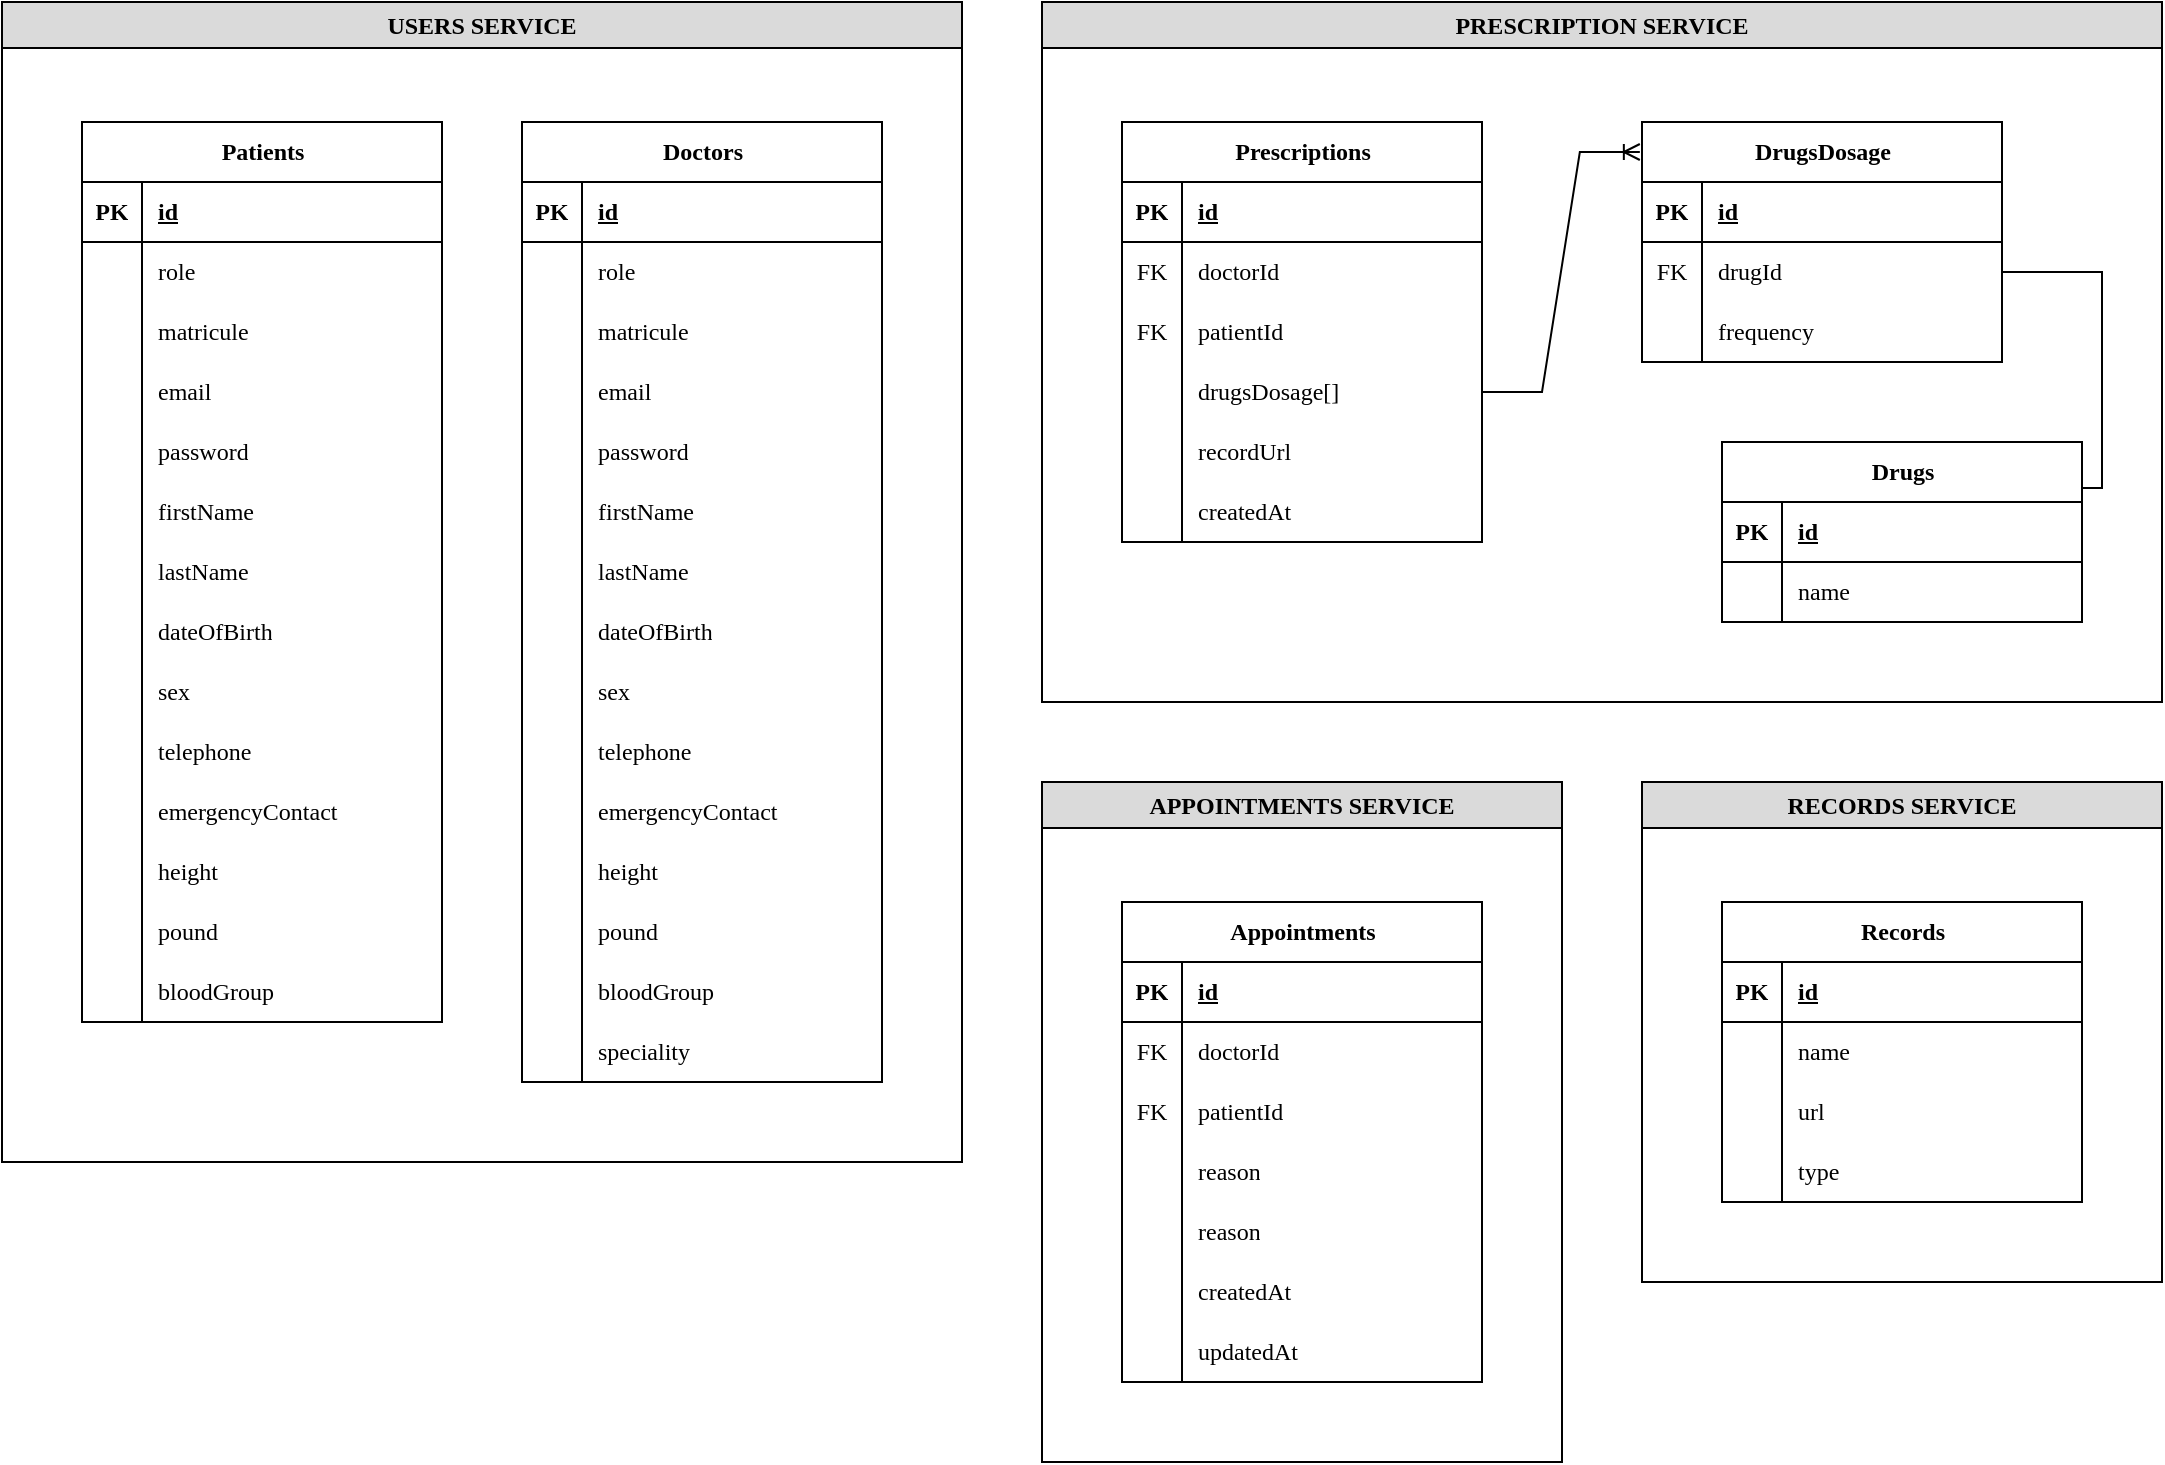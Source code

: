<mxfile version="28.0.4">
  <diagram name="Page-1" id="YDNKjtS4J8mXfI81rzc8">
    <mxGraphModel dx="1431" dy="2514" grid="1" gridSize="10" guides="1" tooltips="1" connect="1" arrows="1" fold="1" page="1" pageScale="1" pageWidth="850" pageHeight="1100" math="0" shadow="0">
      <root>
        <mxCell id="0" />
        <mxCell id="1" parent="0" />
        <mxCell id="ApzVfPZ92ETSSqykohNE-93" value="&lt;font face=&quot;Fira Code&quot;&gt;USERS SERVICE&lt;/font&gt;" style="swimlane;whiteSpace=wrap;html=1;fillColor=#DADADA;" vertex="1" parent="1">
          <mxGeometry x="40" y="40" width="480" height="580" as="geometry" />
        </mxCell>
        <mxCell id="ApzVfPZ92ETSSqykohNE-47" value="&lt;font face=&quot;Fira Code&quot;&gt;&lt;b&gt;Doctors&lt;/b&gt;&lt;/font&gt;" style="shape=table;startSize=30;container=1;collapsible=1;childLayout=tableLayout;fixedRows=1;rowLines=0;align=center;resizeLast=1;html=1;spacing=2;spacingTop=0;verticalAlign=middle;" vertex="1" parent="ApzVfPZ92ETSSqykohNE-93">
          <mxGeometry x="260" y="60" width="180" height="480" as="geometry">
            <mxRectangle x="80" y="80" width="70" height="30" as="alternateBounds" />
          </mxGeometry>
        </mxCell>
        <mxCell id="ApzVfPZ92ETSSqykohNE-48" value="" style="shape=tableRow;horizontal=0;startSize=0;swimlaneHead=0;swimlaneBody=0;fillColor=none;collapsible=0;dropTarget=0;points=[[0,0.5],[1,0.5]];portConstraint=eastwest;top=0;left=0;right=0;bottom=1;fontFamily=Fira Code;spacing=2;spacingTop=0;verticalAlign=middle;" vertex="1" parent="ApzVfPZ92ETSSqykohNE-47">
          <mxGeometry y="30" width="180" height="30" as="geometry" />
        </mxCell>
        <mxCell id="ApzVfPZ92ETSSqykohNE-49" value="PK" style="shape=partialRectangle;connectable=0;fillColor=none;top=0;left=0;bottom=0;right=0;fontStyle=1;overflow=hidden;whiteSpace=wrap;html=1;fontFamily=Fira Code;spacing=2;spacingTop=0;verticalAlign=middle;" vertex="1" parent="ApzVfPZ92ETSSqykohNE-48">
          <mxGeometry width="30" height="30" as="geometry">
            <mxRectangle width="30" height="30" as="alternateBounds" />
          </mxGeometry>
        </mxCell>
        <mxCell id="ApzVfPZ92ETSSqykohNE-50" value="id" style="shape=partialRectangle;connectable=0;fillColor=none;top=0;left=0;bottom=0;right=0;align=left;spacingLeft=6;fontStyle=5;overflow=hidden;whiteSpace=wrap;html=1;fontFamily=Fira Code;spacing=2;spacingTop=0;verticalAlign=middle;" vertex="1" parent="ApzVfPZ92ETSSqykohNE-48">
          <mxGeometry x="30" width="150" height="30" as="geometry">
            <mxRectangle width="150" height="30" as="alternateBounds" />
          </mxGeometry>
        </mxCell>
        <mxCell id="ApzVfPZ92ETSSqykohNE-51" value="" style="shape=tableRow;horizontal=0;startSize=0;swimlaneHead=0;swimlaneBody=0;fillColor=none;collapsible=0;dropTarget=0;points=[[0,0.5],[1,0.5]];portConstraint=eastwest;top=0;left=0;right=0;bottom=0;fontFamily=Fira Code;spacing=2;spacingTop=0;verticalAlign=middle;" vertex="1" parent="ApzVfPZ92ETSSqykohNE-47">
          <mxGeometry y="60" width="180" height="30" as="geometry" />
        </mxCell>
        <mxCell id="ApzVfPZ92ETSSqykohNE-52" value="" style="shape=partialRectangle;connectable=0;fillColor=none;top=0;left=0;bottom=0;right=0;editable=1;overflow=hidden;whiteSpace=wrap;html=1;fontFamily=Fira Code;spacing=2;spacingTop=0;verticalAlign=middle;" vertex="1" parent="ApzVfPZ92ETSSqykohNE-51">
          <mxGeometry width="30" height="30" as="geometry">
            <mxRectangle width="30" height="30" as="alternateBounds" />
          </mxGeometry>
        </mxCell>
        <mxCell id="ApzVfPZ92ETSSqykohNE-53" value="role" style="shape=partialRectangle;connectable=0;fillColor=none;top=0;left=0;bottom=0;right=0;align=left;spacingLeft=6;overflow=hidden;whiteSpace=wrap;html=1;fontFamily=Fira Code;spacing=2;spacingTop=0;verticalAlign=middle;" vertex="1" parent="ApzVfPZ92ETSSqykohNE-51">
          <mxGeometry x="30" width="150" height="30" as="geometry">
            <mxRectangle width="150" height="30" as="alternateBounds" />
          </mxGeometry>
        </mxCell>
        <mxCell id="ApzVfPZ92ETSSqykohNE-54" value="" style="shape=tableRow;horizontal=0;startSize=0;swimlaneHead=0;swimlaneBody=0;fillColor=none;collapsible=0;dropTarget=0;points=[[0,0.5],[1,0.5]];portConstraint=eastwest;top=0;left=0;right=0;bottom=0;fontFamily=Fira Code;spacing=2;spacingTop=0;verticalAlign=middle;" vertex="1" parent="ApzVfPZ92ETSSqykohNE-47">
          <mxGeometry y="90" width="180" height="30" as="geometry" />
        </mxCell>
        <mxCell id="ApzVfPZ92ETSSqykohNE-55" value="" style="shape=partialRectangle;connectable=0;fillColor=none;top=0;left=0;bottom=0;right=0;editable=1;overflow=hidden;whiteSpace=wrap;html=1;fontFamily=Fira Code;spacing=2;spacingTop=0;verticalAlign=middle;" vertex="1" parent="ApzVfPZ92ETSSqykohNE-54">
          <mxGeometry width="30" height="30" as="geometry">
            <mxRectangle width="30" height="30" as="alternateBounds" />
          </mxGeometry>
        </mxCell>
        <mxCell id="ApzVfPZ92ETSSqykohNE-56" value="matricule" style="shape=partialRectangle;connectable=0;fillColor=none;top=0;left=0;bottom=0;right=0;align=left;spacingLeft=6;overflow=hidden;whiteSpace=wrap;html=1;fontFamily=Fira Code;spacing=2;spacingTop=0;verticalAlign=middle;" vertex="1" parent="ApzVfPZ92ETSSqykohNE-54">
          <mxGeometry x="30" width="150" height="30" as="geometry">
            <mxRectangle width="150" height="30" as="alternateBounds" />
          </mxGeometry>
        </mxCell>
        <mxCell id="ApzVfPZ92ETSSqykohNE-57" value="" style="shape=tableRow;horizontal=0;startSize=0;swimlaneHead=0;swimlaneBody=0;fillColor=none;collapsible=0;dropTarget=0;points=[[0,0.5],[1,0.5]];portConstraint=eastwest;top=0;left=0;right=0;bottom=0;fontFamily=Fira Code;spacing=2;spacingTop=0;verticalAlign=middle;" vertex="1" parent="ApzVfPZ92ETSSqykohNE-47">
          <mxGeometry y="120" width="180" height="30" as="geometry" />
        </mxCell>
        <mxCell id="ApzVfPZ92ETSSqykohNE-58" value="" style="shape=partialRectangle;connectable=0;fillColor=none;top=0;left=0;bottom=0;right=0;editable=1;overflow=hidden;whiteSpace=wrap;html=1;fontFamily=Fira Code;spacing=2;spacingTop=0;verticalAlign=middle;" vertex="1" parent="ApzVfPZ92ETSSqykohNE-57">
          <mxGeometry width="30" height="30" as="geometry">
            <mxRectangle width="30" height="30" as="alternateBounds" />
          </mxGeometry>
        </mxCell>
        <mxCell id="ApzVfPZ92ETSSqykohNE-59" value="email" style="shape=partialRectangle;connectable=0;fillColor=none;top=0;left=0;bottom=0;right=0;align=left;spacingLeft=6;overflow=hidden;whiteSpace=wrap;html=1;fontFamily=Fira Code;spacing=2;spacingTop=0;verticalAlign=middle;" vertex="1" parent="ApzVfPZ92ETSSqykohNE-57">
          <mxGeometry x="30" width="150" height="30" as="geometry">
            <mxRectangle width="150" height="30" as="alternateBounds" />
          </mxGeometry>
        </mxCell>
        <mxCell id="ApzVfPZ92ETSSqykohNE-60" style="shape=tableRow;horizontal=0;startSize=0;swimlaneHead=0;swimlaneBody=0;fillColor=none;collapsible=0;dropTarget=0;points=[[0,0.5],[1,0.5]];portConstraint=eastwest;top=0;left=0;right=0;bottom=0;fontFamily=Fira Code;spacing=2;spacingTop=0;verticalAlign=middle;" vertex="1" parent="ApzVfPZ92ETSSqykohNE-47">
          <mxGeometry y="150" width="180" height="30" as="geometry" />
        </mxCell>
        <mxCell id="ApzVfPZ92ETSSqykohNE-61" value="" style="shape=partialRectangle;connectable=0;fillColor=none;top=0;left=0;bottom=0;right=0;editable=1;overflow=hidden;whiteSpace=wrap;html=1;fontFamily=Fira Code;spacing=2;spacingTop=0;verticalAlign=middle;" vertex="1" parent="ApzVfPZ92ETSSqykohNE-60">
          <mxGeometry width="30" height="30" as="geometry">
            <mxRectangle width="30" height="30" as="alternateBounds" />
          </mxGeometry>
        </mxCell>
        <mxCell id="ApzVfPZ92ETSSqykohNE-62" value="password" style="shape=partialRectangle;connectable=0;fillColor=none;top=0;left=0;bottom=0;right=0;align=left;spacingLeft=6;overflow=hidden;whiteSpace=wrap;html=1;fontFamily=Fira Code;spacing=2;spacingTop=0;verticalAlign=middle;" vertex="1" parent="ApzVfPZ92ETSSqykohNE-60">
          <mxGeometry x="30" width="150" height="30" as="geometry">
            <mxRectangle width="150" height="30" as="alternateBounds" />
          </mxGeometry>
        </mxCell>
        <mxCell id="ApzVfPZ92ETSSqykohNE-63" style="shape=tableRow;horizontal=0;startSize=0;swimlaneHead=0;swimlaneBody=0;fillColor=none;collapsible=0;dropTarget=0;points=[[0,0.5],[1,0.5]];portConstraint=eastwest;top=0;left=0;right=0;bottom=0;fontFamily=Fira Code;spacing=2;spacingTop=0;verticalAlign=middle;" vertex="1" parent="ApzVfPZ92ETSSqykohNE-47">
          <mxGeometry y="180" width="180" height="30" as="geometry" />
        </mxCell>
        <mxCell id="ApzVfPZ92ETSSqykohNE-64" style="shape=partialRectangle;connectable=0;fillColor=none;top=0;left=0;bottom=0;right=0;editable=1;overflow=hidden;whiteSpace=wrap;html=1;fontFamily=Fira Code;spacing=2;spacingTop=0;verticalAlign=middle;" vertex="1" parent="ApzVfPZ92ETSSqykohNE-63">
          <mxGeometry width="30" height="30" as="geometry">
            <mxRectangle width="30" height="30" as="alternateBounds" />
          </mxGeometry>
        </mxCell>
        <mxCell id="ApzVfPZ92ETSSqykohNE-65" value="firstName" style="shape=partialRectangle;connectable=0;fillColor=none;top=0;left=0;bottom=0;right=0;align=left;spacingLeft=6;overflow=hidden;whiteSpace=wrap;html=1;fontFamily=Fira Code;spacing=2;spacingTop=0;verticalAlign=middle;" vertex="1" parent="ApzVfPZ92ETSSqykohNE-63">
          <mxGeometry x="30" width="150" height="30" as="geometry">
            <mxRectangle width="150" height="30" as="alternateBounds" />
          </mxGeometry>
        </mxCell>
        <mxCell id="ApzVfPZ92ETSSqykohNE-66" style="shape=tableRow;horizontal=0;startSize=0;swimlaneHead=0;swimlaneBody=0;fillColor=none;collapsible=0;dropTarget=0;points=[[0,0.5],[1,0.5]];portConstraint=eastwest;top=0;left=0;right=0;bottom=0;fontFamily=Fira Code;spacing=2;spacingTop=0;verticalAlign=middle;" vertex="1" parent="ApzVfPZ92ETSSqykohNE-47">
          <mxGeometry y="210" width="180" height="30" as="geometry" />
        </mxCell>
        <mxCell id="ApzVfPZ92ETSSqykohNE-67" style="shape=partialRectangle;connectable=0;fillColor=none;top=0;left=0;bottom=0;right=0;editable=1;overflow=hidden;whiteSpace=wrap;html=1;fontFamily=Fira Code;spacing=2;spacingTop=0;verticalAlign=middle;" vertex="1" parent="ApzVfPZ92ETSSqykohNE-66">
          <mxGeometry width="30" height="30" as="geometry">
            <mxRectangle width="30" height="30" as="alternateBounds" />
          </mxGeometry>
        </mxCell>
        <mxCell id="ApzVfPZ92ETSSqykohNE-68" value="lastName" style="shape=partialRectangle;connectable=0;fillColor=none;top=0;left=0;bottom=0;right=0;align=left;spacingLeft=6;overflow=hidden;whiteSpace=wrap;html=1;fontFamily=Fira Code;spacing=2;spacingTop=0;verticalAlign=middle;" vertex="1" parent="ApzVfPZ92ETSSqykohNE-66">
          <mxGeometry x="30" width="150" height="30" as="geometry">
            <mxRectangle width="150" height="30" as="alternateBounds" />
          </mxGeometry>
        </mxCell>
        <mxCell id="ApzVfPZ92ETSSqykohNE-69" style="shape=tableRow;horizontal=0;startSize=0;swimlaneHead=0;swimlaneBody=0;fillColor=none;collapsible=0;dropTarget=0;points=[[0,0.5],[1,0.5]];portConstraint=eastwest;top=0;left=0;right=0;bottom=0;fontFamily=Fira Code;spacing=2;spacingTop=0;verticalAlign=middle;" vertex="1" parent="ApzVfPZ92ETSSqykohNE-47">
          <mxGeometry y="240" width="180" height="30" as="geometry" />
        </mxCell>
        <mxCell id="ApzVfPZ92ETSSqykohNE-70" style="shape=partialRectangle;connectable=0;fillColor=none;top=0;left=0;bottom=0;right=0;editable=1;overflow=hidden;whiteSpace=wrap;html=1;fontFamily=Fira Code;spacing=2;spacingTop=0;verticalAlign=middle;" vertex="1" parent="ApzVfPZ92ETSSqykohNE-69">
          <mxGeometry width="30" height="30" as="geometry">
            <mxRectangle width="30" height="30" as="alternateBounds" />
          </mxGeometry>
        </mxCell>
        <mxCell id="ApzVfPZ92ETSSqykohNE-71" value="dateOfBirth" style="shape=partialRectangle;connectable=0;fillColor=none;top=0;left=0;bottom=0;right=0;align=left;spacingLeft=6;overflow=hidden;whiteSpace=wrap;html=1;fontFamily=Fira Code;spacing=2;spacingTop=0;verticalAlign=middle;" vertex="1" parent="ApzVfPZ92ETSSqykohNE-69">
          <mxGeometry x="30" width="150" height="30" as="geometry">
            <mxRectangle width="150" height="30" as="alternateBounds" />
          </mxGeometry>
        </mxCell>
        <mxCell id="ApzVfPZ92ETSSqykohNE-72" style="shape=tableRow;horizontal=0;startSize=0;swimlaneHead=0;swimlaneBody=0;fillColor=none;collapsible=0;dropTarget=0;points=[[0,0.5],[1,0.5]];portConstraint=eastwest;top=0;left=0;right=0;bottom=0;fontFamily=Fira Code;spacing=2;spacingTop=0;verticalAlign=middle;" vertex="1" parent="ApzVfPZ92ETSSqykohNE-47">
          <mxGeometry y="270" width="180" height="30" as="geometry" />
        </mxCell>
        <mxCell id="ApzVfPZ92ETSSqykohNE-73" style="shape=partialRectangle;connectable=0;fillColor=none;top=0;left=0;bottom=0;right=0;editable=1;overflow=hidden;whiteSpace=wrap;html=1;fontFamily=Fira Code;spacing=2;spacingTop=0;verticalAlign=middle;" vertex="1" parent="ApzVfPZ92ETSSqykohNE-72">
          <mxGeometry width="30" height="30" as="geometry">
            <mxRectangle width="30" height="30" as="alternateBounds" />
          </mxGeometry>
        </mxCell>
        <mxCell id="ApzVfPZ92ETSSqykohNE-74" value="sex" style="shape=partialRectangle;connectable=0;fillColor=none;top=0;left=0;bottom=0;right=0;align=left;spacingLeft=6;overflow=hidden;whiteSpace=wrap;html=1;fontFamily=Fira Code;spacing=2;spacingTop=0;verticalAlign=middle;" vertex="1" parent="ApzVfPZ92ETSSqykohNE-72">
          <mxGeometry x="30" width="150" height="30" as="geometry">
            <mxRectangle width="150" height="30" as="alternateBounds" />
          </mxGeometry>
        </mxCell>
        <mxCell id="ApzVfPZ92ETSSqykohNE-75" style="shape=tableRow;horizontal=0;startSize=0;swimlaneHead=0;swimlaneBody=0;fillColor=none;collapsible=0;dropTarget=0;points=[[0,0.5],[1,0.5]];portConstraint=eastwest;top=0;left=0;right=0;bottom=0;fontFamily=Fira Code;spacing=2;spacingTop=0;verticalAlign=middle;" vertex="1" parent="ApzVfPZ92ETSSqykohNE-47">
          <mxGeometry y="300" width="180" height="30" as="geometry" />
        </mxCell>
        <mxCell id="ApzVfPZ92ETSSqykohNE-76" style="shape=partialRectangle;connectable=0;fillColor=none;top=0;left=0;bottom=0;right=0;editable=1;overflow=hidden;whiteSpace=wrap;html=1;fontFamily=Fira Code;spacing=2;spacingTop=0;verticalAlign=middle;" vertex="1" parent="ApzVfPZ92ETSSqykohNE-75">
          <mxGeometry width="30" height="30" as="geometry">
            <mxRectangle width="30" height="30" as="alternateBounds" />
          </mxGeometry>
        </mxCell>
        <mxCell id="ApzVfPZ92ETSSqykohNE-77" value="telephone" style="shape=partialRectangle;connectable=0;fillColor=none;top=0;left=0;bottom=0;right=0;align=left;spacingLeft=6;overflow=hidden;whiteSpace=wrap;html=1;fontFamily=Fira Code;spacing=2;spacingTop=0;verticalAlign=middle;" vertex="1" parent="ApzVfPZ92ETSSqykohNE-75">
          <mxGeometry x="30" width="150" height="30" as="geometry">
            <mxRectangle width="150" height="30" as="alternateBounds" />
          </mxGeometry>
        </mxCell>
        <mxCell id="ApzVfPZ92ETSSqykohNE-78" style="shape=tableRow;horizontal=0;startSize=0;swimlaneHead=0;swimlaneBody=0;fillColor=none;collapsible=0;dropTarget=0;points=[[0,0.5],[1,0.5]];portConstraint=eastwest;top=0;left=0;right=0;bottom=0;fontFamily=Fira Code;spacing=2;spacingTop=0;verticalAlign=middle;" vertex="1" parent="ApzVfPZ92ETSSqykohNE-47">
          <mxGeometry y="330" width="180" height="30" as="geometry" />
        </mxCell>
        <mxCell id="ApzVfPZ92ETSSqykohNE-79" style="shape=partialRectangle;connectable=0;fillColor=none;top=0;left=0;bottom=0;right=0;editable=1;overflow=hidden;whiteSpace=wrap;html=1;fontFamily=Fira Code;spacing=2;spacingTop=0;verticalAlign=middle;" vertex="1" parent="ApzVfPZ92ETSSqykohNE-78">
          <mxGeometry width="30" height="30" as="geometry">
            <mxRectangle width="30" height="30" as="alternateBounds" />
          </mxGeometry>
        </mxCell>
        <mxCell id="ApzVfPZ92ETSSqykohNE-80" value="emergencyContact" style="shape=partialRectangle;connectable=0;fillColor=none;top=0;left=0;bottom=0;right=0;align=left;spacingLeft=6;overflow=hidden;whiteSpace=wrap;html=1;fontFamily=Fira Code;spacing=2;spacingTop=0;verticalAlign=middle;" vertex="1" parent="ApzVfPZ92ETSSqykohNE-78">
          <mxGeometry x="30" width="150" height="30" as="geometry">
            <mxRectangle width="150" height="30" as="alternateBounds" />
          </mxGeometry>
        </mxCell>
        <mxCell id="ApzVfPZ92ETSSqykohNE-81" style="shape=tableRow;horizontal=0;startSize=0;swimlaneHead=0;swimlaneBody=0;fillColor=none;collapsible=0;dropTarget=0;points=[[0,0.5],[1,0.5]];portConstraint=eastwest;top=0;left=0;right=0;bottom=0;fontFamily=Fira Code;spacing=2;spacingTop=0;verticalAlign=middle;" vertex="1" parent="ApzVfPZ92ETSSqykohNE-47">
          <mxGeometry y="360" width="180" height="30" as="geometry" />
        </mxCell>
        <mxCell id="ApzVfPZ92ETSSqykohNE-82" style="shape=partialRectangle;connectable=0;fillColor=none;top=0;left=0;bottom=0;right=0;editable=1;overflow=hidden;whiteSpace=wrap;html=1;fontFamily=Fira Code;spacing=2;spacingTop=0;verticalAlign=middle;" vertex="1" parent="ApzVfPZ92ETSSqykohNE-81">
          <mxGeometry width="30" height="30" as="geometry">
            <mxRectangle width="30" height="30" as="alternateBounds" />
          </mxGeometry>
        </mxCell>
        <mxCell id="ApzVfPZ92ETSSqykohNE-83" value="height&amp;nbsp;" style="shape=partialRectangle;connectable=0;fillColor=none;top=0;left=0;bottom=0;right=0;align=left;spacingLeft=6;overflow=hidden;whiteSpace=wrap;html=1;fontFamily=Fira Code;spacing=2;spacingTop=0;verticalAlign=middle;" vertex="1" parent="ApzVfPZ92ETSSqykohNE-81">
          <mxGeometry x="30" width="150" height="30" as="geometry">
            <mxRectangle width="150" height="30" as="alternateBounds" />
          </mxGeometry>
        </mxCell>
        <mxCell id="ApzVfPZ92ETSSqykohNE-84" style="shape=tableRow;horizontal=0;startSize=0;swimlaneHead=0;swimlaneBody=0;fillColor=none;collapsible=0;dropTarget=0;points=[[0,0.5],[1,0.5]];portConstraint=eastwest;top=0;left=0;right=0;bottom=0;fontFamily=Fira Code;spacing=2;spacingTop=0;verticalAlign=middle;" vertex="1" parent="ApzVfPZ92ETSSqykohNE-47">
          <mxGeometry y="390" width="180" height="30" as="geometry" />
        </mxCell>
        <mxCell id="ApzVfPZ92ETSSqykohNE-85" style="shape=partialRectangle;connectable=0;fillColor=none;top=0;left=0;bottom=0;right=0;editable=1;overflow=hidden;whiteSpace=wrap;html=1;fontFamily=Fira Code;spacing=2;spacingTop=0;verticalAlign=middle;" vertex="1" parent="ApzVfPZ92ETSSqykohNE-84">
          <mxGeometry width="30" height="30" as="geometry">
            <mxRectangle width="30" height="30" as="alternateBounds" />
          </mxGeometry>
        </mxCell>
        <mxCell id="ApzVfPZ92ETSSqykohNE-86" value="pound" style="shape=partialRectangle;connectable=0;fillColor=none;top=0;left=0;bottom=0;right=0;align=left;spacingLeft=6;overflow=hidden;whiteSpace=wrap;html=1;fontFamily=Fira Code;spacing=2;spacingTop=0;verticalAlign=middle;" vertex="1" parent="ApzVfPZ92ETSSqykohNE-84">
          <mxGeometry x="30" width="150" height="30" as="geometry">
            <mxRectangle width="150" height="30" as="alternateBounds" />
          </mxGeometry>
        </mxCell>
        <mxCell id="ApzVfPZ92ETSSqykohNE-87" style="shape=tableRow;horizontal=0;startSize=0;swimlaneHead=0;swimlaneBody=0;fillColor=none;collapsible=0;dropTarget=0;points=[[0,0.5],[1,0.5]];portConstraint=eastwest;top=0;left=0;right=0;bottom=0;fontFamily=Fira Code;spacing=2;spacingTop=0;verticalAlign=middle;" vertex="1" parent="ApzVfPZ92ETSSqykohNE-47">
          <mxGeometry y="420" width="180" height="30" as="geometry" />
        </mxCell>
        <mxCell id="ApzVfPZ92ETSSqykohNE-88" style="shape=partialRectangle;connectable=0;fillColor=none;top=0;left=0;bottom=0;right=0;editable=1;overflow=hidden;whiteSpace=wrap;html=1;fontFamily=Fira Code;spacing=2;spacingTop=0;verticalAlign=middle;" vertex="1" parent="ApzVfPZ92ETSSqykohNE-87">
          <mxGeometry width="30" height="30" as="geometry">
            <mxRectangle width="30" height="30" as="alternateBounds" />
          </mxGeometry>
        </mxCell>
        <mxCell id="ApzVfPZ92ETSSqykohNE-89" value="bloodGroup" style="shape=partialRectangle;connectable=0;fillColor=none;top=0;left=0;bottom=0;right=0;align=left;spacingLeft=6;overflow=hidden;whiteSpace=wrap;html=1;fontFamily=Fira Code;spacing=2;spacingTop=0;verticalAlign=middle;" vertex="1" parent="ApzVfPZ92ETSSqykohNE-87">
          <mxGeometry x="30" width="150" height="30" as="geometry">
            <mxRectangle width="150" height="30" as="alternateBounds" />
          </mxGeometry>
        </mxCell>
        <mxCell id="ApzVfPZ92ETSSqykohNE-90" style="shape=tableRow;horizontal=0;startSize=0;swimlaneHead=0;swimlaneBody=0;fillColor=none;collapsible=0;dropTarget=0;points=[[0,0.5],[1,0.5]];portConstraint=eastwest;top=0;left=0;right=0;bottom=0;fontFamily=Fira Code;spacing=2;spacingTop=0;verticalAlign=middle;" vertex="1" parent="ApzVfPZ92ETSSqykohNE-47">
          <mxGeometry y="450" width="180" height="30" as="geometry" />
        </mxCell>
        <mxCell id="ApzVfPZ92ETSSqykohNE-91" style="shape=partialRectangle;connectable=0;fillColor=none;top=0;left=0;bottom=0;right=0;editable=1;overflow=hidden;whiteSpace=wrap;html=1;fontFamily=Fira Code;spacing=2;spacingTop=0;verticalAlign=middle;" vertex="1" parent="ApzVfPZ92ETSSqykohNE-90">
          <mxGeometry width="30" height="30" as="geometry">
            <mxRectangle width="30" height="30" as="alternateBounds" />
          </mxGeometry>
        </mxCell>
        <mxCell id="ApzVfPZ92ETSSqykohNE-92" value="speciality" style="shape=partialRectangle;connectable=0;fillColor=none;top=0;left=0;bottom=0;right=0;align=left;spacingLeft=6;overflow=hidden;whiteSpace=wrap;html=1;fontFamily=Fira Code;spacing=2;spacingTop=0;verticalAlign=middle;" vertex="1" parent="ApzVfPZ92ETSSqykohNE-90">
          <mxGeometry x="30" width="150" height="30" as="geometry">
            <mxRectangle width="150" height="30" as="alternateBounds" />
          </mxGeometry>
        </mxCell>
        <mxCell id="ApzVfPZ92ETSSqykohNE-1" value="&lt;font face=&quot;Fira Code&quot;&gt;&lt;b&gt;Patients&lt;/b&gt;&lt;/font&gt;" style="shape=table;startSize=30;container=1;collapsible=1;childLayout=tableLayout;fixedRows=1;rowLines=0;align=center;resizeLast=1;html=1;spacing=2;spacingTop=0;verticalAlign=middle;" vertex="1" parent="ApzVfPZ92ETSSqykohNE-93">
          <mxGeometry x="40" y="60" width="180" height="450" as="geometry">
            <mxRectangle x="80" y="80" width="70" height="30" as="alternateBounds" />
          </mxGeometry>
        </mxCell>
        <mxCell id="ApzVfPZ92ETSSqykohNE-2" value="" style="shape=tableRow;horizontal=0;startSize=0;swimlaneHead=0;swimlaneBody=0;fillColor=none;collapsible=0;dropTarget=0;points=[[0,0.5],[1,0.5]];portConstraint=eastwest;top=0;left=0;right=0;bottom=1;fontFamily=Fira Code;spacing=2;spacingTop=0;verticalAlign=middle;" vertex="1" parent="ApzVfPZ92ETSSqykohNE-1">
          <mxGeometry y="30" width="180" height="30" as="geometry" />
        </mxCell>
        <mxCell id="ApzVfPZ92ETSSqykohNE-3" value="PK" style="shape=partialRectangle;connectable=0;fillColor=none;top=0;left=0;bottom=0;right=0;fontStyle=1;overflow=hidden;whiteSpace=wrap;html=1;fontFamily=Fira Code;spacing=2;spacingTop=0;verticalAlign=middle;" vertex="1" parent="ApzVfPZ92ETSSqykohNE-2">
          <mxGeometry width="30" height="30" as="geometry">
            <mxRectangle width="30" height="30" as="alternateBounds" />
          </mxGeometry>
        </mxCell>
        <mxCell id="ApzVfPZ92ETSSqykohNE-4" value="id" style="shape=partialRectangle;connectable=0;fillColor=none;top=0;left=0;bottom=0;right=0;align=left;spacingLeft=6;fontStyle=5;overflow=hidden;whiteSpace=wrap;html=1;fontFamily=Fira Code;spacing=2;spacingTop=0;verticalAlign=middle;" vertex="1" parent="ApzVfPZ92ETSSqykohNE-2">
          <mxGeometry x="30" width="150" height="30" as="geometry">
            <mxRectangle width="150" height="30" as="alternateBounds" />
          </mxGeometry>
        </mxCell>
        <mxCell id="ApzVfPZ92ETSSqykohNE-5" value="" style="shape=tableRow;horizontal=0;startSize=0;swimlaneHead=0;swimlaneBody=0;fillColor=none;collapsible=0;dropTarget=0;points=[[0,0.5],[1,0.5]];portConstraint=eastwest;top=0;left=0;right=0;bottom=0;fontFamily=Fira Code;spacing=2;spacingTop=0;verticalAlign=middle;" vertex="1" parent="ApzVfPZ92ETSSqykohNE-1">
          <mxGeometry y="60" width="180" height="30" as="geometry" />
        </mxCell>
        <mxCell id="ApzVfPZ92ETSSqykohNE-6" value="" style="shape=partialRectangle;connectable=0;fillColor=none;top=0;left=0;bottom=0;right=0;editable=1;overflow=hidden;whiteSpace=wrap;html=1;fontFamily=Fira Code;spacing=2;spacingTop=0;verticalAlign=middle;" vertex="1" parent="ApzVfPZ92ETSSqykohNE-5">
          <mxGeometry width="30" height="30" as="geometry">
            <mxRectangle width="30" height="30" as="alternateBounds" />
          </mxGeometry>
        </mxCell>
        <mxCell id="ApzVfPZ92ETSSqykohNE-7" value="role" style="shape=partialRectangle;connectable=0;fillColor=none;top=0;left=0;bottom=0;right=0;align=left;spacingLeft=6;overflow=hidden;whiteSpace=wrap;html=1;fontFamily=Fira Code;spacing=2;spacingTop=0;verticalAlign=middle;" vertex="1" parent="ApzVfPZ92ETSSqykohNE-5">
          <mxGeometry x="30" width="150" height="30" as="geometry">
            <mxRectangle width="150" height="30" as="alternateBounds" />
          </mxGeometry>
        </mxCell>
        <mxCell id="ApzVfPZ92ETSSqykohNE-8" value="" style="shape=tableRow;horizontal=0;startSize=0;swimlaneHead=0;swimlaneBody=0;fillColor=none;collapsible=0;dropTarget=0;points=[[0,0.5],[1,0.5]];portConstraint=eastwest;top=0;left=0;right=0;bottom=0;fontFamily=Fira Code;spacing=2;spacingTop=0;verticalAlign=middle;" vertex="1" parent="ApzVfPZ92ETSSqykohNE-1">
          <mxGeometry y="90" width="180" height="30" as="geometry" />
        </mxCell>
        <mxCell id="ApzVfPZ92ETSSqykohNE-9" value="" style="shape=partialRectangle;connectable=0;fillColor=none;top=0;left=0;bottom=0;right=0;editable=1;overflow=hidden;whiteSpace=wrap;html=1;fontFamily=Fira Code;spacing=2;spacingTop=0;verticalAlign=middle;" vertex="1" parent="ApzVfPZ92ETSSqykohNE-8">
          <mxGeometry width="30" height="30" as="geometry">
            <mxRectangle width="30" height="30" as="alternateBounds" />
          </mxGeometry>
        </mxCell>
        <mxCell id="ApzVfPZ92ETSSqykohNE-10" value="matricule" style="shape=partialRectangle;connectable=0;fillColor=none;top=0;left=0;bottom=0;right=0;align=left;spacingLeft=6;overflow=hidden;whiteSpace=wrap;html=1;fontFamily=Fira Code;spacing=2;spacingTop=0;verticalAlign=middle;" vertex="1" parent="ApzVfPZ92ETSSqykohNE-8">
          <mxGeometry x="30" width="150" height="30" as="geometry">
            <mxRectangle width="150" height="30" as="alternateBounds" />
          </mxGeometry>
        </mxCell>
        <mxCell id="ApzVfPZ92ETSSqykohNE-11" value="" style="shape=tableRow;horizontal=0;startSize=0;swimlaneHead=0;swimlaneBody=0;fillColor=none;collapsible=0;dropTarget=0;points=[[0,0.5],[1,0.5]];portConstraint=eastwest;top=0;left=0;right=0;bottom=0;fontFamily=Fira Code;spacing=2;spacingTop=0;verticalAlign=middle;" vertex="1" parent="ApzVfPZ92ETSSqykohNE-1">
          <mxGeometry y="120" width="180" height="30" as="geometry" />
        </mxCell>
        <mxCell id="ApzVfPZ92ETSSqykohNE-12" value="" style="shape=partialRectangle;connectable=0;fillColor=none;top=0;left=0;bottom=0;right=0;editable=1;overflow=hidden;whiteSpace=wrap;html=1;fontFamily=Fira Code;spacing=2;spacingTop=0;verticalAlign=middle;" vertex="1" parent="ApzVfPZ92ETSSqykohNE-11">
          <mxGeometry width="30" height="30" as="geometry">
            <mxRectangle width="30" height="30" as="alternateBounds" />
          </mxGeometry>
        </mxCell>
        <mxCell id="ApzVfPZ92ETSSqykohNE-13" value="email" style="shape=partialRectangle;connectable=0;fillColor=none;top=0;left=0;bottom=0;right=0;align=left;spacingLeft=6;overflow=hidden;whiteSpace=wrap;html=1;fontFamily=Fira Code;spacing=2;spacingTop=0;verticalAlign=middle;" vertex="1" parent="ApzVfPZ92ETSSqykohNE-11">
          <mxGeometry x="30" width="150" height="30" as="geometry">
            <mxRectangle width="150" height="30" as="alternateBounds" />
          </mxGeometry>
        </mxCell>
        <mxCell id="ApzVfPZ92ETSSqykohNE-17" style="shape=tableRow;horizontal=0;startSize=0;swimlaneHead=0;swimlaneBody=0;fillColor=none;collapsible=0;dropTarget=0;points=[[0,0.5],[1,0.5]];portConstraint=eastwest;top=0;left=0;right=0;bottom=0;fontFamily=Fira Code;spacing=2;spacingTop=0;verticalAlign=middle;" vertex="1" parent="ApzVfPZ92ETSSqykohNE-1">
          <mxGeometry y="150" width="180" height="30" as="geometry" />
        </mxCell>
        <mxCell id="ApzVfPZ92ETSSqykohNE-18" value="" style="shape=partialRectangle;connectable=0;fillColor=none;top=0;left=0;bottom=0;right=0;editable=1;overflow=hidden;whiteSpace=wrap;html=1;fontFamily=Fira Code;spacing=2;spacingTop=0;verticalAlign=middle;" vertex="1" parent="ApzVfPZ92ETSSqykohNE-17">
          <mxGeometry width="30" height="30" as="geometry">
            <mxRectangle width="30" height="30" as="alternateBounds" />
          </mxGeometry>
        </mxCell>
        <mxCell id="ApzVfPZ92ETSSqykohNE-19" value="password" style="shape=partialRectangle;connectable=0;fillColor=none;top=0;left=0;bottom=0;right=0;align=left;spacingLeft=6;overflow=hidden;whiteSpace=wrap;html=1;fontFamily=Fira Code;spacing=2;spacingTop=0;verticalAlign=middle;" vertex="1" parent="ApzVfPZ92ETSSqykohNE-17">
          <mxGeometry x="30" width="150" height="30" as="geometry">
            <mxRectangle width="150" height="30" as="alternateBounds" />
          </mxGeometry>
        </mxCell>
        <mxCell id="ApzVfPZ92ETSSqykohNE-44" style="shape=tableRow;horizontal=0;startSize=0;swimlaneHead=0;swimlaneBody=0;fillColor=none;collapsible=0;dropTarget=0;points=[[0,0.5],[1,0.5]];portConstraint=eastwest;top=0;left=0;right=0;bottom=0;fontFamily=Fira Code;spacing=2;spacingTop=0;verticalAlign=middle;" vertex="1" parent="ApzVfPZ92ETSSqykohNE-1">
          <mxGeometry y="180" width="180" height="30" as="geometry" />
        </mxCell>
        <mxCell id="ApzVfPZ92ETSSqykohNE-45" style="shape=partialRectangle;connectable=0;fillColor=none;top=0;left=0;bottom=0;right=0;editable=1;overflow=hidden;whiteSpace=wrap;html=1;fontFamily=Fira Code;spacing=2;spacingTop=0;verticalAlign=middle;" vertex="1" parent="ApzVfPZ92ETSSqykohNE-44">
          <mxGeometry width="30" height="30" as="geometry">
            <mxRectangle width="30" height="30" as="alternateBounds" />
          </mxGeometry>
        </mxCell>
        <mxCell id="ApzVfPZ92ETSSqykohNE-46" value="firstName" style="shape=partialRectangle;connectable=0;fillColor=none;top=0;left=0;bottom=0;right=0;align=left;spacingLeft=6;overflow=hidden;whiteSpace=wrap;html=1;fontFamily=Fira Code;spacing=2;spacingTop=0;verticalAlign=middle;" vertex="1" parent="ApzVfPZ92ETSSqykohNE-44">
          <mxGeometry x="30" width="150" height="30" as="geometry">
            <mxRectangle width="150" height="30" as="alternateBounds" />
          </mxGeometry>
        </mxCell>
        <mxCell id="ApzVfPZ92ETSSqykohNE-41" style="shape=tableRow;horizontal=0;startSize=0;swimlaneHead=0;swimlaneBody=0;fillColor=none;collapsible=0;dropTarget=0;points=[[0,0.5],[1,0.5]];portConstraint=eastwest;top=0;left=0;right=0;bottom=0;fontFamily=Fira Code;spacing=2;spacingTop=0;verticalAlign=middle;" vertex="1" parent="ApzVfPZ92ETSSqykohNE-1">
          <mxGeometry y="210" width="180" height="30" as="geometry" />
        </mxCell>
        <mxCell id="ApzVfPZ92ETSSqykohNE-42" style="shape=partialRectangle;connectable=0;fillColor=none;top=0;left=0;bottom=0;right=0;editable=1;overflow=hidden;whiteSpace=wrap;html=1;fontFamily=Fira Code;spacing=2;spacingTop=0;verticalAlign=middle;" vertex="1" parent="ApzVfPZ92ETSSqykohNE-41">
          <mxGeometry width="30" height="30" as="geometry">
            <mxRectangle width="30" height="30" as="alternateBounds" />
          </mxGeometry>
        </mxCell>
        <mxCell id="ApzVfPZ92ETSSqykohNE-43" value="lastName" style="shape=partialRectangle;connectable=0;fillColor=none;top=0;left=0;bottom=0;right=0;align=left;spacingLeft=6;overflow=hidden;whiteSpace=wrap;html=1;fontFamily=Fira Code;spacing=2;spacingTop=0;verticalAlign=middle;" vertex="1" parent="ApzVfPZ92ETSSqykohNE-41">
          <mxGeometry x="30" width="150" height="30" as="geometry">
            <mxRectangle width="150" height="30" as="alternateBounds" />
          </mxGeometry>
        </mxCell>
        <mxCell id="ApzVfPZ92ETSSqykohNE-38" style="shape=tableRow;horizontal=0;startSize=0;swimlaneHead=0;swimlaneBody=0;fillColor=none;collapsible=0;dropTarget=0;points=[[0,0.5],[1,0.5]];portConstraint=eastwest;top=0;left=0;right=0;bottom=0;fontFamily=Fira Code;spacing=2;spacingTop=0;verticalAlign=middle;" vertex="1" parent="ApzVfPZ92ETSSqykohNE-1">
          <mxGeometry y="240" width="180" height="30" as="geometry" />
        </mxCell>
        <mxCell id="ApzVfPZ92ETSSqykohNE-39" style="shape=partialRectangle;connectable=0;fillColor=none;top=0;left=0;bottom=0;right=0;editable=1;overflow=hidden;whiteSpace=wrap;html=1;fontFamily=Fira Code;spacing=2;spacingTop=0;verticalAlign=middle;" vertex="1" parent="ApzVfPZ92ETSSqykohNE-38">
          <mxGeometry width="30" height="30" as="geometry">
            <mxRectangle width="30" height="30" as="alternateBounds" />
          </mxGeometry>
        </mxCell>
        <mxCell id="ApzVfPZ92ETSSqykohNE-40" value="dateOfBirth" style="shape=partialRectangle;connectable=0;fillColor=none;top=0;left=0;bottom=0;right=0;align=left;spacingLeft=6;overflow=hidden;whiteSpace=wrap;html=1;fontFamily=Fira Code;spacing=2;spacingTop=0;verticalAlign=middle;" vertex="1" parent="ApzVfPZ92ETSSqykohNE-38">
          <mxGeometry x="30" width="150" height="30" as="geometry">
            <mxRectangle width="150" height="30" as="alternateBounds" />
          </mxGeometry>
        </mxCell>
        <mxCell id="ApzVfPZ92ETSSqykohNE-35" style="shape=tableRow;horizontal=0;startSize=0;swimlaneHead=0;swimlaneBody=0;fillColor=none;collapsible=0;dropTarget=0;points=[[0,0.5],[1,0.5]];portConstraint=eastwest;top=0;left=0;right=0;bottom=0;fontFamily=Fira Code;spacing=2;spacingTop=0;verticalAlign=middle;" vertex="1" parent="ApzVfPZ92ETSSqykohNE-1">
          <mxGeometry y="270" width="180" height="30" as="geometry" />
        </mxCell>
        <mxCell id="ApzVfPZ92ETSSqykohNE-36" style="shape=partialRectangle;connectable=0;fillColor=none;top=0;left=0;bottom=0;right=0;editable=1;overflow=hidden;whiteSpace=wrap;html=1;fontFamily=Fira Code;spacing=2;spacingTop=0;verticalAlign=middle;" vertex="1" parent="ApzVfPZ92ETSSqykohNE-35">
          <mxGeometry width="30" height="30" as="geometry">
            <mxRectangle width="30" height="30" as="alternateBounds" />
          </mxGeometry>
        </mxCell>
        <mxCell id="ApzVfPZ92ETSSqykohNE-37" value="sex" style="shape=partialRectangle;connectable=0;fillColor=none;top=0;left=0;bottom=0;right=0;align=left;spacingLeft=6;overflow=hidden;whiteSpace=wrap;html=1;fontFamily=Fira Code;spacing=2;spacingTop=0;verticalAlign=middle;" vertex="1" parent="ApzVfPZ92ETSSqykohNE-35">
          <mxGeometry x="30" width="150" height="30" as="geometry">
            <mxRectangle width="150" height="30" as="alternateBounds" />
          </mxGeometry>
        </mxCell>
        <mxCell id="ApzVfPZ92ETSSqykohNE-32" style="shape=tableRow;horizontal=0;startSize=0;swimlaneHead=0;swimlaneBody=0;fillColor=none;collapsible=0;dropTarget=0;points=[[0,0.5],[1,0.5]];portConstraint=eastwest;top=0;left=0;right=0;bottom=0;fontFamily=Fira Code;spacing=2;spacingTop=0;verticalAlign=middle;" vertex="1" parent="ApzVfPZ92ETSSqykohNE-1">
          <mxGeometry y="300" width="180" height="30" as="geometry" />
        </mxCell>
        <mxCell id="ApzVfPZ92ETSSqykohNE-33" style="shape=partialRectangle;connectable=0;fillColor=none;top=0;left=0;bottom=0;right=0;editable=1;overflow=hidden;whiteSpace=wrap;html=1;fontFamily=Fira Code;spacing=2;spacingTop=0;verticalAlign=middle;" vertex="1" parent="ApzVfPZ92ETSSqykohNE-32">
          <mxGeometry width="30" height="30" as="geometry">
            <mxRectangle width="30" height="30" as="alternateBounds" />
          </mxGeometry>
        </mxCell>
        <mxCell id="ApzVfPZ92ETSSqykohNE-34" value="telephone" style="shape=partialRectangle;connectable=0;fillColor=none;top=0;left=0;bottom=0;right=0;align=left;spacingLeft=6;overflow=hidden;whiteSpace=wrap;html=1;fontFamily=Fira Code;spacing=2;spacingTop=0;verticalAlign=middle;" vertex="1" parent="ApzVfPZ92ETSSqykohNE-32">
          <mxGeometry x="30" width="150" height="30" as="geometry">
            <mxRectangle width="150" height="30" as="alternateBounds" />
          </mxGeometry>
        </mxCell>
        <mxCell id="ApzVfPZ92ETSSqykohNE-29" style="shape=tableRow;horizontal=0;startSize=0;swimlaneHead=0;swimlaneBody=0;fillColor=none;collapsible=0;dropTarget=0;points=[[0,0.5],[1,0.5]];portConstraint=eastwest;top=0;left=0;right=0;bottom=0;fontFamily=Fira Code;spacing=2;spacingTop=0;verticalAlign=middle;" vertex="1" parent="ApzVfPZ92ETSSqykohNE-1">
          <mxGeometry y="330" width="180" height="30" as="geometry" />
        </mxCell>
        <mxCell id="ApzVfPZ92ETSSqykohNE-30" style="shape=partialRectangle;connectable=0;fillColor=none;top=0;left=0;bottom=0;right=0;editable=1;overflow=hidden;whiteSpace=wrap;html=1;fontFamily=Fira Code;spacing=2;spacingTop=0;verticalAlign=middle;" vertex="1" parent="ApzVfPZ92ETSSqykohNE-29">
          <mxGeometry width="30" height="30" as="geometry">
            <mxRectangle width="30" height="30" as="alternateBounds" />
          </mxGeometry>
        </mxCell>
        <mxCell id="ApzVfPZ92ETSSqykohNE-31" value="emergencyContact" style="shape=partialRectangle;connectable=0;fillColor=none;top=0;left=0;bottom=0;right=0;align=left;spacingLeft=6;overflow=hidden;whiteSpace=wrap;html=1;fontFamily=Fira Code;spacing=2;spacingTop=0;verticalAlign=middle;" vertex="1" parent="ApzVfPZ92ETSSqykohNE-29">
          <mxGeometry x="30" width="150" height="30" as="geometry">
            <mxRectangle width="150" height="30" as="alternateBounds" />
          </mxGeometry>
        </mxCell>
        <mxCell id="ApzVfPZ92ETSSqykohNE-26" style="shape=tableRow;horizontal=0;startSize=0;swimlaneHead=0;swimlaneBody=0;fillColor=none;collapsible=0;dropTarget=0;points=[[0,0.5],[1,0.5]];portConstraint=eastwest;top=0;left=0;right=0;bottom=0;fontFamily=Fira Code;spacing=2;spacingTop=0;verticalAlign=middle;" vertex="1" parent="ApzVfPZ92ETSSqykohNE-1">
          <mxGeometry y="360" width="180" height="30" as="geometry" />
        </mxCell>
        <mxCell id="ApzVfPZ92ETSSqykohNE-27" style="shape=partialRectangle;connectable=0;fillColor=none;top=0;left=0;bottom=0;right=0;editable=1;overflow=hidden;whiteSpace=wrap;html=1;fontFamily=Fira Code;spacing=2;spacingTop=0;verticalAlign=middle;" vertex="1" parent="ApzVfPZ92ETSSqykohNE-26">
          <mxGeometry width="30" height="30" as="geometry">
            <mxRectangle width="30" height="30" as="alternateBounds" />
          </mxGeometry>
        </mxCell>
        <mxCell id="ApzVfPZ92ETSSqykohNE-28" value="height&amp;nbsp;" style="shape=partialRectangle;connectable=0;fillColor=none;top=0;left=0;bottom=0;right=0;align=left;spacingLeft=6;overflow=hidden;whiteSpace=wrap;html=1;fontFamily=Fira Code;spacing=2;spacingTop=0;verticalAlign=middle;" vertex="1" parent="ApzVfPZ92ETSSqykohNE-26">
          <mxGeometry x="30" width="150" height="30" as="geometry">
            <mxRectangle width="150" height="30" as="alternateBounds" />
          </mxGeometry>
        </mxCell>
        <mxCell id="ApzVfPZ92ETSSqykohNE-23" style="shape=tableRow;horizontal=0;startSize=0;swimlaneHead=0;swimlaneBody=0;fillColor=none;collapsible=0;dropTarget=0;points=[[0,0.5],[1,0.5]];portConstraint=eastwest;top=0;left=0;right=0;bottom=0;fontFamily=Fira Code;spacing=2;spacingTop=0;verticalAlign=middle;" vertex="1" parent="ApzVfPZ92ETSSqykohNE-1">
          <mxGeometry y="390" width="180" height="30" as="geometry" />
        </mxCell>
        <mxCell id="ApzVfPZ92ETSSqykohNE-24" style="shape=partialRectangle;connectable=0;fillColor=none;top=0;left=0;bottom=0;right=0;editable=1;overflow=hidden;whiteSpace=wrap;html=1;fontFamily=Fira Code;spacing=2;spacingTop=0;verticalAlign=middle;" vertex="1" parent="ApzVfPZ92ETSSqykohNE-23">
          <mxGeometry width="30" height="30" as="geometry">
            <mxRectangle width="30" height="30" as="alternateBounds" />
          </mxGeometry>
        </mxCell>
        <mxCell id="ApzVfPZ92ETSSqykohNE-25" value="pound" style="shape=partialRectangle;connectable=0;fillColor=none;top=0;left=0;bottom=0;right=0;align=left;spacingLeft=6;overflow=hidden;whiteSpace=wrap;html=1;fontFamily=Fira Code;spacing=2;spacingTop=0;verticalAlign=middle;" vertex="1" parent="ApzVfPZ92ETSSqykohNE-23">
          <mxGeometry x="30" width="150" height="30" as="geometry">
            <mxRectangle width="150" height="30" as="alternateBounds" />
          </mxGeometry>
        </mxCell>
        <mxCell id="ApzVfPZ92ETSSqykohNE-20" style="shape=tableRow;horizontal=0;startSize=0;swimlaneHead=0;swimlaneBody=0;fillColor=none;collapsible=0;dropTarget=0;points=[[0,0.5],[1,0.5]];portConstraint=eastwest;top=0;left=0;right=0;bottom=0;fontFamily=Fira Code;spacing=2;spacingTop=0;verticalAlign=middle;" vertex="1" parent="ApzVfPZ92ETSSqykohNE-1">
          <mxGeometry y="420" width="180" height="30" as="geometry" />
        </mxCell>
        <mxCell id="ApzVfPZ92ETSSqykohNE-21" style="shape=partialRectangle;connectable=0;fillColor=none;top=0;left=0;bottom=0;right=0;editable=1;overflow=hidden;whiteSpace=wrap;html=1;fontFamily=Fira Code;spacing=2;spacingTop=0;verticalAlign=middle;" vertex="1" parent="ApzVfPZ92ETSSqykohNE-20">
          <mxGeometry width="30" height="30" as="geometry">
            <mxRectangle width="30" height="30" as="alternateBounds" />
          </mxGeometry>
        </mxCell>
        <mxCell id="ApzVfPZ92ETSSqykohNE-22" value="bloodGroup" style="shape=partialRectangle;connectable=0;fillColor=none;top=0;left=0;bottom=0;right=0;align=left;spacingLeft=6;overflow=hidden;whiteSpace=wrap;html=1;fontFamily=Fira Code;spacing=2;spacingTop=0;verticalAlign=middle;" vertex="1" parent="ApzVfPZ92ETSSqykohNE-20">
          <mxGeometry x="30" width="150" height="30" as="geometry">
            <mxRectangle width="150" height="30" as="alternateBounds" />
          </mxGeometry>
        </mxCell>
        <mxCell id="ApzVfPZ92ETSSqykohNE-94" value="&lt;font face=&quot;Fira Code&quot;&gt;APPOINTMENTS SERVICE&lt;/font&gt;" style="swimlane;whiteSpace=wrap;html=1;fillColor=#DADADA;" vertex="1" parent="1">
          <mxGeometry x="560" y="430" width="260" height="340" as="geometry" />
        </mxCell>
        <mxCell id="ApzVfPZ92ETSSqykohNE-141" value="&lt;font face=&quot;Fira Code&quot;&gt;&lt;b&gt;Appointments&lt;/b&gt;&lt;/font&gt;" style="shape=table;startSize=30;container=1;collapsible=1;childLayout=tableLayout;fixedRows=1;rowLines=0;align=center;resizeLast=1;html=1;spacing=2;spacingTop=0;verticalAlign=middle;" vertex="1" parent="ApzVfPZ92ETSSqykohNE-94">
          <mxGeometry x="40" y="60" width="180" height="240" as="geometry">
            <mxRectangle x="80" y="80" width="70" height="30" as="alternateBounds" />
          </mxGeometry>
        </mxCell>
        <mxCell id="ApzVfPZ92ETSSqykohNE-142" value="" style="shape=tableRow;horizontal=0;startSize=0;swimlaneHead=0;swimlaneBody=0;fillColor=none;collapsible=0;dropTarget=0;points=[[0,0.5],[1,0.5]];portConstraint=eastwest;top=0;left=0;right=0;bottom=1;fontFamily=Fira Code;spacing=2;spacingTop=0;verticalAlign=middle;" vertex="1" parent="ApzVfPZ92ETSSqykohNE-141">
          <mxGeometry y="30" width="180" height="30" as="geometry" />
        </mxCell>
        <mxCell id="ApzVfPZ92ETSSqykohNE-143" value="PK" style="shape=partialRectangle;connectable=0;fillColor=none;top=0;left=0;bottom=0;right=0;fontStyle=1;overflow=hidden;whiteSpace=wrap;html=1;fontFamily=Fira Code;spacing=2;spacingTop=0;verticalAlign=middle;" vertex="1" parent="ApzVfPZ92ETSSqykohNE-142">
          <mxGeometry width="30" height="30" as="geometry">
            <mxRectangle width="30" height="30" as="alternateBounds" />
          </mxGeometry>
        </mxCell>
        <mxCell id="ApzVfPZ92ETSSqykohNE-144" value="id" style="shape=partialRectangle;connectable=0;fillColor=none;top=0;left=0;bottom=0;right=0;align=left;spacingLeft=6;fontStyle=5;overflow=hidden;whiteSpace=wrap;html=1;fontFamily=Fira Code;spacing=2;spacingTop=0;verticalAlign=middle;" vertex="1" parent="ApzVfPZ92ETSSqykohNE-142">
          <mxGeometry x="30" width="150" height="30" as="geometry">
            <mxRectangle width="150" height="30" as="alternateBounds" />
          </mxGeometry>
        </mxCell>
        <mxCell id="ApzVfPZ92ETSSqykohNE-145" value="" style="shape=tableRow;horizontal=0;startSize=0;swimlaneHead=0;swimlaneBody=0;fillColor=none;collapsible=0;dropTarget=0;points=[[0,0.5],[1,0.5]];portConstraint=eastwest;top=0;left=0;right=0;bottom=0;fontFamily=Fira Code;spacing=2;spacingTop=0;verticalAlign=middle;" vertex="1" parent="ApzVfPZ92ETSSqykohNE-141">
          <mxGeometry y="60" width="180" height="30" as="geometry" />
        </mxCell>
        <mxCell id="ApzVfPZ92ETSSqykohNE-146" value="FK" style="shape=partialRectangle;connectable=0;fillColor=none;top=0;left=0;bottom=0;right=0;editable=1;overflow=hidden;whiteSpace=wrap;html=1;fontFamily=Fira Code;spacing=2;spacingTop=0;verticalAlign=middle;" vertex="1" parent="ApzVfPZ92ETSSqykohNE-145">
          <mxGeometry width="30" height="30" as="geometry">
            <mxRectangle width="30" height="30" as="alternateBounds" />
          </mxGeometry>
        </mxCell>
        <mxCell id="ApzVfPZ92ETSSqykohNE-147" value="doctorId" style="shape=partialRectangle;connectable=0;fillColor=none;top=0;left=0;bottom=0;right=0;align=left;spacingLeft=6;overflow=hidden;whiteSpace=wrap;html=1;fontFamily=Fira Code;spacing=2;spacingTop=0;verticalAlign=middle;" vertex="1" parent="ApzVfPZ92ETSSqykohNE-145">
          <mxGeometry x="30" width="150" height="30" as="geometry">
            <mxRectangle width="150" height="30" as="alternateBounds" />
          </mxGeometry>
        </mxCell>
        <mxCell id="ApzVfPZ92ETSSqykohNE-148" value="" style="shape=tableRow;horizontal=0;startSize=0;swimlaneHead=0;swimlaneBody=0;fillColor=none;collapsible=0;dropTarget=0;points=[[0,0.5],[1,0.5]];portConstraint=eastwest;top=0;left=0;right=0;bottom=0;fontFamily=Fira Code;spacing=2;spacingTop=0;verticalAlign=middle;" vertex="1" parent="ApzVfPZ92ETSSqykohNE-141">
          <mxGeometry y="90" width="180" height="30" as="geometry" />
        </mxCell>
        <mxCell id="ApzVfPZ92ETSSqykohNE-149" value="FK" style="shape=partialRectangle;connectable=0;fillColor=none;top=0;left=0;bottom=0;right=0;editable=1;overflow=hidden;whiteSpace=wrap;html=1;fontFamily=Fira Code;spacing=2;spacingTop=0;verticalAlign=middle;" vertex="1" parent="ApzVfPZ92ETSSqykohNE-148">
          <mxGeometry width="30" height="30" as="geometry">
            <mxRectangle width="30" height="30" as="alternateBounds" />
          </mxGeometry>
        </mxCell>
        <mxCell id="ApzVfPZ92ETSSqykohNE-150" value="patientId" style="shape=partialRectangle;connectable=0;fillColor=none;top=0;left=0;bottom=0;right=0;align=left;spacingLeft=6;overflow=hidden;whiteSpace=wrap;html=1;fontFamily=Fira Code;spacing=2;spacingTop=0;verticalAlign=middle;" vertex="1" parent="ApzVfPZ92ETSSqykohNE-148">
          <mxGeometry x="30" width="150" height="30" as="geometry">
            <mxRectangle width="150" height="30" as="alternateBounds" />
          </mxGeometry>
        </mxCell>
        <mxCell id="ApzVfPZ92ETSSqykohNE-151" value="" style="shape=tableRow;horizontal=0;startSize=0;swimlaneHead=0;swimlaneBody=0;fillColor=none;collapsible=0;dropTarget=0;points=[[0,0.5],[1,0.5]];portConstraint=eastwest;top=0;left=0;right=0;bottom=0;fontFamily=Fira Code;spacing=2;spacingTop=0;verticalAlign=middle;" vertex="1" parent="ApzVfPZ92ETSSqykohNE-141">
          <mxGeometry y="120" width="180" height="30" as="geometry" />
        </mxCell>
        <mxCell id="ApzVfPZ92ETSSqykohNE-152" value="" style="shape=partialRectangle;connectable=0;fillColor=none;top=0;left=0;bottom=0;right=0;editable=1;overflow=hidden;whiteSpace=wrap;html=1;fontFamily=Fira Code;spacing=2;spacingTop=0;verticalAlign=middle;" vertex="1" parent="ApzVfPZ92ETSSqykohNE-151">
          <mxGeometry width="30" height="30" as="geometry">
            <mxRectangle width="30" height="30" as="alternateBounds" />
          </mxGeometry>
        </mxCell>
        <mxCell id="ApzVfPZ92ETSSqykohNE-153" value="reason" style="shape=partialRectangle;connectable=0;fillColor=none;top=0;left=0;bottom=0;right=0;align=left;spacingLeft=6;overflow=hidden;whiteSpace=wrap;html=1;fontFamily=Fira Code;spacing=2;spacingTop=0;verticalAlign=middle;" vertex="1" parent="ApzVfPZ92ETSSqykohNE-151">
          <mxGeometry x="30" width="150" height="30" as="geometry">
            <mxRectangle width="150" height="30" as="alternateBounds" />
          </mxGeometry>
        </mxCell>
        <mxCell id="ApzVfPZ92ETSSqykohNE-154" style="shape=tableRow;horizontal=0;startSize=0;swimlaneHead=0;swimlaneBody=0;fillColor=none;collapsible=0;dropTarget=0;points=[[0,0.5],[1,0.5]];portConstraint=eastwest;top=0;left=0;right=0;bottom=0;fontFamily=Fira Code;spacing=2;spacingTop=0;verticalAlign=middle;" vertex="1" parent="ApzVfPZ92ETSSqykohNE-141">
          <mxGeometry y="150" width="180" height="30" as="geometry" />
        </mxCell>
        <mxCell id="ApzVfPZ92ETSSqykohNE-155" value="" style="shape=partialRectangle;connectable=0;fillColor=none;top=0;left=0;bottom=0;right=0;editable=1;overflow=hidden;whiteSpace=wrap;html=1;fontFamily=Fira Code;spacing=2;spacingTop=0;verticalAlign=middle;" vertex="1" parent="ApzVfPZ92ETSSqykohNE-154">
          <mxGeometry width="30" height="30" as="geometry">
            <mxRectangle width="30" height="30" as="alternateBounds" />
          </mxGeometry>
        </mxCell>
        <mxCell id="ApzVfPZ92ETSSqykohNE-156" value="reason" style="shape=partialRectangle;connectable=0;fillColor=none;top=0;left=0;bottom=0;right=0;align=left;spacingLeft=6;overflow=hidden;whiteSpace=wrap;html=1;fontFamily=Fira Code;spacing=2;spacingTop=0;verticalAlign=middle;" vertex="1" parent="ApzVfPZ92ETSSqykohNE-154">
          <mxGeometry x="30" width="150" height="30" as="geometry">
            <mxRectangle width="150" height="30" as="alternateBounds" />
          </mxGeometry>
        </mxCell>
        <mxCell id="ApzVfPZ92ETSSqykohNE-157" style="shape=tableRow;horizontal=0;startSize=0;swimlaneHead=0;swimlaneBody=0;fillColor=none;collapsible=0;dropTarget=0;points=[[0,0.5],[1,0.5]];portConstraint=eastwest;top=0;left=0;right=0;bottom=0;fontFamily=Fira Code;spacing=2;spacingTop=0;verticalAlign=middle;" vertex="1" parent="ApzVfPZ92ETSSqykohNE-141">
          <mxGeometry y="180" width="180" height="30" as="geometry" />
        </mxCell>
        <mxCell id="ApzVfPZ92ETSSqykohNE-158" style="shape=partialRectangle;connectable=0;fillColor=none;top=0;left=0;bottom=0;right=0;editable=1;overflow=hidden;whiteSpace=wrap;html=1;fontFamily=Fira Code;spacing=2;spacingTop=0;verticalAlign=middle;" vertex="1" parent="ApzVfPZ92ETSSqykohNE-157">
          <mxGeometry width="30" height="30" as="geometry">
            <mxRectangle width="30" height="30" as="alternateBounds" />
          </mxGeometry>
        </mxCell>
        <mxCell id="ApzVfPZ92ETSSqykohNE-159" value="createdAt" style="shape=partialRectangle;connectable=0;fillColor=none;top=0;left=0;bottom=0;right=0;align=left;spacingLeft=6;overflow=hidden;whiteSpace=wrap;html=1;fontFamily=Fira Code;spacing=2;spacingTop=0;verticalAlign=middle;" vertex="1" parent="ApzVfPZ92ETSSqykohNE-157">
          <mxGeometry x="30" width="150" height="30" as="geometry">
            <mxRectangle width="150" height="30" as="alternateBounds" />
          </mxGeometry>
        </mxCell>
        <mxCell id="ApzVfPZ92ETSSqykohNE-160" style="shape=tableRow;horizontal=0;startSize=0;swimlaneHead=0;swimlaneBody=0;fillColor=none;collapsible=0;dropTarget=0;points=[[0,0.5],[1,0.5]];portConstraint=eastwest;top=0;left=0;right=0;bottom=0;fontFamily=Fira Code;spacing=2;spacingTop=0;verticalAlign=middle;" vertex="1" parent="ApzVfPZ92ETSSqykohNE-141">
          <mxGeometry y="210" width="180" height="30" as="geometry" />
        </mxCell>
        <mxCell id="ApzVfPZ92ETSSqykohNE-161" style="shape=partialRectangle;connectable=0;fillColor=none;top=0;left=0;bottom=0;right=0;editable=1;overflow=hidden;whiteSpace=wrap;html=1;fontFamily=Fira Code;spacing=2;spacingTop=0;verticalAlign=middle;" vertex="1" parent="ApzVfPZ92ETSSqykohNE-160">
          <mxGeometry width="30" height="30" as="geometry">
            <mxRectangle width="30" height="30" as="alternateBounds" />
          </mxGeometry>
        </mxCell>
        <mxCell id="ApzVfPZ92ETSSqykohNE-162" value="updatedAt" style="shape=partialRectangle;connectable=0;fillColor=none;top=0;left=0;bottom=0;right=0;align=left;spacingLeft=6;overflow=hidden;whiteSpace=wrap;html=1;fontFamily=Fira Code;spacing=2;spacingTop=0;verticalAlign=middle;" vertex="1" parent="ApzVfPZ92ETSSqykohNE-160">
          <mxGeometry x="30" width="150" height="30" as="geometry">
            <mxRectangle width="150" height="30" as="alternateBounds" />
          </mxGeometry>
        </mxCell>
        <mxCell id="ApzVfPZ92ETSSqykohNE-184" value="&lt;font face=&quot;Fira Code&quot;&gt;PRESCRIPTION SERVICE&lt;/font&gt;" style="swimlane;whiteSpace=wrap;html=1;fillColor=#DADADA;" vertex="1" parent="1">
          <mxGeometry x="560" y="40" width="560" height="350" as="geometry" />
        </mxCell>
        <mxCell id="ApzVfPZ92ETSSqykohNE-185" value="&lt;font face=&quot;Fira Code&quot;&gt;&lt;b&gt;DrugsDosage&lt;/b&gt;&lt;/font&gt;" style="shape=table;startSize=30;container=1;collapsible=1;childLayout=tableLayout;fixedRows=1;rowLines=0;align=center;resizeLast=1;html=1;spacing=2;spacingTop=0;verticalAlign=middle;" vertex="1" parent="ApzVfPZ92ETSSqykohNE-184">
          <mxGeometry x="300" y="60" width="180" height="120" as="geometry">
            <mxRectangle x="80" y="80" width="70" height="30" as="alternateBounds" />
          </mxGeometry>
        </mxCell>
        <mxCell id="ApzVfPZ92ETSSqykohNE-186" value="" style="shape=tableRow;horizontal=0;startSize=0;swimlaneHead=0;swimlaneBody=0;fillColor=none;collapsible=0;dropTarget=0;points=[[0,0.5],[1,0.5]];portConstraint=eastwest;top=0;left=0;right=0;bottom=1;fontFamily=Fira Code;spacing=2;spacingTop=0;verticalAlign=middle;" vertex="1" parent="ApzVfPZ92ETSSqykohNE-185">
          <mxGeometry y="30" width="180" height="30" as="geometry" />
        </mxCell>
        <mxCell id="ApzVfPZ92ETSSqykohNE-187" value="PK" style="shape=partialRectangle;connectable=0;fillColor=none;top=0;left=0;bottom=0;right=0;fontStyle=1;overflow=hidden;whiteSpace=wrap;html=1;fontFamily=Fira Code;spacing=2;spacingTop=0;verticalAlign=middle;" vertex="1" parent="ApzVfPZ92ETSSqykohNE-186">
          <mxGeometry width="30" height="30" as="geometry">
            <mxRectangle width="30" height="30" as="alternateBounds" />
          </mxGeometry>
        </mxCell>
        <mxCell id="ApzVfPZ92ETSSqykohNE-188" value="id" style="shape=partialRectangle;connectable=0;fillColor=none;top=0;left=0;bottom=0;right=0;align=left;spacingLeft=6;fontStyle=5;overflow=hidden;whiteSpace=wrap;html=1;fontFamily=Fira Code;spacing=2;spacingTop=0;verticalAlign=middle;" vertex="1" parent="ApzVfPZ92ETSSqykohNE-186">
          <mxGeometry x="30" width="150" height="30" as="geometry">
            <mxRectangle width="150" height="30" as="alternateBounds" />
          </mxGeometry>
        </mxCell>
        <mxCell id="ApzVfPZ92ETSSqykohNE-189" value="" style="shape=tableRow;horizontal=0;startSize=0;swimlaneHead=0;swimlaneBody=0;fillColor=none;collapsible=0;dropTarget=0;points=[[0,0.5],[1,0.5]];portConstraint=eastwest;top=0;left=0;right=0;bottom=0;fontFamily=Fira Code;spacing=2;spacingTop=0;verticalAlign=middle;" vertex="1" parent="ApzVfPZ92ETSSqykohNE-185">
          <mxGeometry y="60" width="180" height="30" as="geometry" />
        </mxCell>
        <mxCell id="ApzVfPZ92ETSSqykohNE-190" value="FK" style="shape=partialRectangle;connectable=0;fillColor=none;top=0;left=0;bottom=0;right=0;editable=1;overflow=hidden;whiteSpace=wrap;html=1;fontFamily=Fira Code;spacing=2;spacingTop=0;verticalAlign=middle;" vertex="1" parent="ApzVfPZ92ETSSqykohNE-189">
          <mxGeometry width="30" height="30" as="geometry">
            <mxRectangle width="30" height="30" as="alternateBounds" />
          </mxGeometry>
        </mxCell>
        <mxCell id="ApzVfPZ92ETSSqykohNE-191" value="drugId" style="shape=partialRectangle;connectable=0;fillColor=none;top=0;left=0;bottom=0;right=0;align=left;spacingLeft=6;overflow=hidden;whiteSpace=wrap;html=1;fontFamily=Fira Code;spacing=2;spacingTop=0;verticalAlign=middle;" vertex="1" parent="ApzVfPZ92ETSSqykohNE-189">
          <mxGeometry x="30" width="150" height="30" as="geometry">
            <mxRectangle width="150" height="30" as="alternateBounds" />
          </mxGeometry>
        </mxCell>
        <mxCell id="ApzVfPZ92ETSSqykohNE-192" value="" style="shape=tableRow;horizontal=0;startSize=0;swimlaneHead=0;swimlaneBody=0;fillColor=none;collapsible=0;dropTarget=0;points=[[0,0.5],[1,0.5]];portConstraint=eastwest;top=0;left=0;right=0;bottom=0;fontFamily=Fira Code;spacing=2;spacingTop=0;verticalAlign=middle;" vertex="1" parent="ApzVfPZ92ETSSqykohNE-185">
          <mxGeometry y="90" width="180" height="30" as="geometry" />
        </mxCell>
        <mxCell id="ApzVfPZ92ETSSqykohNE-193" value="" style="shape=partialRectangle;connectable=0;fillColor=none;top=0;left=0;bottom=0;right=0;editable=1;overflow=hidden;whiteSpace=wrap;html=1;fontFamily=Fira Code;spacing=2;spacingTop=0;verticalAlign=middle;" vertex="1" parent="ApzVfPZ92ETSSqykohNE-192">
          <mxGeometry width="30" height="30" as="geometry">
            <mxRectangle width="30" height="30" as="alternateBounds" />
          </mxGeometry>
        </mxCell>
        <mxCell id="ApzVfPZ92ETSSqykohNE-194" value="frequency" style="shape=partialRectangle;connectable=0;fillColor=none;top=0;left=0;bottom=0;right=0;align=left;spacingLeft=6;overflow=hidden;whiteSpace=wrap;html=1;fontFamily=Fira Code;spacing=2;spacingTop=0;verticalAlign=middle;" vertex="1" parent="ApzVfPZ92ETSSqykohNE-192">
          <mxGeometry x="30" width="150" height="30" as="geometry">
            <mxRectangle width="150" height="30" as="alternateBounds" />
          </mxGeometry>
        </mxCell>
        <mxCell id="ApzVfPZ92ETSSqykohNE-231" value="&lt;font face=&quot;Fira Code&quot;&gt;&lt;b&gt;Prescriptions&lt;/b&gt;&lt;/font&gt;" style="shape=table;startSize=30;container=1;collapsible=1;childLayout=tableLayout;fixedRows=1;rowLines=0;align=center;resizeLast=1;html=1;spacing=2;spacingTop=0;verticalAlign=middle;" vertex="1" parent="ApzVfPZ92ETSSqykohNE-184">
          <mxGeometry x="40" y="60" width="180" height="210" as="geometry">
            <mxRectangle x="80" y="80" width="70" height="30" as="alternateBounds" />
          </mxGeometry>
        </mxCell>
        <mxCell id="ApzVfPZ92ETSSqykohNE-232" value="" style="shape=tableRow;horizontal=0;startSize=0;swimlaneHead=0;swimlaneBody=0;fillColor=none;collapsible=0;dropTarget=0;points=[[0,0.5],[1,0.5]];portConstraint=eastwest;top=0;left=0;right=0;bottom=1;fontFamily=Fira Code;spacing=2;spacingTop=0;verticalAlign=middle;" vertex="1" parent="ApzVfPZ92ETSSqykohNE-231">
          <mxGeometry y="30" width="180" height="30" as="geometry" />
        </mxCell>
        <mxCell id="ApzVfPZ92ETSSqykohNE-233" value="PK" style="shape=partialRectangle;connectable=0;fillColor=none;top=0;left=0;bottom=0;right=0;fontStyle=1;overflow=hidden;whiteSpace=wrap;html=1;fontFamily=Fira Code;spacing=2;spacingTop=0;verticalAlign=middle;" vertex="1" parent="ApzVfPZ92ETSSqykohNE-232">
          <mxGeometry width="30" height="30" as="geometry">
            <mxRectangle width="30" height="30" as="alternateBounds" />
          </mxGeometry>
        </mxCell>
        <mxCell id="ApzVfPZ92ETSSqykohNE-234" value="id" style="shape=partialRectangle;connectable=0;fillColor=none;top=0;left=0;bottom=0;right=0;align=left;spacingLeft=6;fontStyle=5;overflow=hidden;whiteSpace=wrap;html=1;fontFamily=Fira Code;spacing=2;spacingTop=0;verticalAlign=middle;" vertex="1" parent="ApzVfPZ92ETSSqykohNE-232">
          <mxGeometry x="30" width="150" height="30" as="geometry">
            <mxRectangle width="150" height="30" as="alternateBounds" />
          </mxGeometry>
        </mxCell>
        <mxCell id="ApzVfPZ92ETSSqykohNE-235" value="" style="shape=tableRow;horizontal=0;startSize=0;swimlaneHead=0;swimlaneBody=0;fillColor=none;collapsible=0;dropTarget=0;points=[[0,0.5],[1,0.5]];portConstraint=eastwest;top=0;left=0;right=0;bottom=0;fontFamily=Fira Code;spacing=2;spacingTop=0;verticalAlign=middle;" vertex="1" parent="ApzVfPZ92ETSSqykohNE-231">
          <mxGeometry y="60" width="180" height="30" as="geometry" />
        </mxCell>
        <mxCell id="ApzVfPZ92ETSSqykohNE-236" value="FK" style="shape=partialRectangle;connectable=0;fillColor=none;top=0;left=0;bottom=0;right=0;editable=1;overflow=hidden;whiteSpace=wrap;html=1;fontFamily=Fira Code;spacing=2;spacingTop=0;verticalAlign=middle;" vertex="1" parent="ApzVfPZ92ETSSqykohNE-235">
          <mxGeometry width="30" height="30" as="geometry">
            <mxRectangle width="30" height="30" as="alternateBounds" />
          </mxGeometry>
        </mxCell>
        <mxCell id="ApzVfPZ92ETSSqykohNE-237" value="doctorId" style="shape=partialRectangle;connectable=0;fillColor=none;top=0;left=0;bottom=0;right=0;align=left;spacingLeft=6;overflow=hidden;whiteSpace=wrap;html=1;fontFamily=Fira Code;spacing=2;spacingTop=0;verticalAlign=middle;" vertex="1" parent="ApzVfPZ92ETSSqykohNE-235">
          <mxGeometry x="30" width="150" height="30" as="geometry">
            <mxRectangle width="150" height="30" as="alternateBounds" />
          </mxGeometry>
        </mxCell>
        <mxCell id="ApzVfPZ92ETSSqykohNE-238" value="" style="shape=tableRow;horizontal=0;startSize=0;swimlaneHead=0;swimlaneBody=0;fillColor=none;collapsible=0;dropTarget=0;points=[[0,0.5],[1,0.5]];portConstraint=eastwest;top=0;left=0;right=0;bottom=0;fontFamily=Fira Code;spacing=2;spacingTop=0;verticalAlign=middle;" vertex="1" parent="ApzVfPZ92ETSSqykohNE-231">
          <mxGeometry y="90" width="180" height="30" as="geometry" />
        </mxCell>
        <mxCell id="ApzVfPZ92ETSSqykohNE-239" value="FK" style="shape=partialRectangle;connectable=0;fillColor=none;top=0;left=0;bottom=0;right=0;editable=1;overflow=hidden;whiteSpace=wrap;html=1;fontFamily=Fira Code;spacing=2;spacingTop=0;verticalAlign=middle;" vertex="1" parent="ApzVfPZ92ETSSqykohNE-238">
          <mxGeometry width="30" height="30" as="geometry">
            <mxRectangle width="30" height="30" as="alternateBounds" />
          </mxGeometry>
        </mxCell>
        <mxCell id="ApzVfPZ92ETSSqykohNE-240" value="patientId" style="shape=partialRectangle;connectable=0;fillColor=none;top=0;left=0;bottom=0;right=0;align=left;spacingLeft=6;overflow=hidden;whiteSpace=wrap;html=1;fontFamily=Fira Code;spacing=2;spacingTop=0;verticalAlign=middle;" vertex="1" parent="ApzVfPZ92ETSSqykohNE-238">
          <mxGeometry x="30" width="150" height="30" as="geometry">
            <mxRectangle width="150" height="30" as="alternateBounds" />
          </mxGeometry>
        </mxCell>
        <mxCell id="ApzVfPZ92ETSSqykohNE-241" value="" style="shape=tableRow;horizontal=0;startSize=0;swimlaneHead=0;swimlaneBody=0;fillColor=none;collapsible=0;dropTarget=0;points=[[0,0.5],[1,0.5]];portConstraint=eastwest;top=0;left=0;right=0;bottom=0;fontFamily=Fira Code;spacing=2;spacingTop=0;verticalAlign=middle;" vertex="1" parent="ApzVfPZ92ETSSqykohNE-231">
          <mxGeometry y="120" width="180" height="30" as="geometry" />
        </mxCell>
        <mxCell id="ApzVfPZ92ETSSqykohNE-242" value="" style="shape=partialRectangle;connectable=0;fillColor=none;top=0;left=0;bottom=0;right=0;editable=1;overflow=hidden;whiteSpace=wrap;html=1;fontFamily=Fira Code;spacing=2;spacingTop=0;verticalAlign=middle;" vertex="1" parent="ApzVfPZ92ETSSqykohNE-241">
          <mxGeometry width="30" height="30" as="geometry">
            <mxRectangle width="30" height="30" as="alternateBounds" />
          </mxGeometry>
        </mxCell>
        <mxCell id="ApzVfPZ92ETSSqykohNE-243" value="drugsDosage[]" style="shape=partialRectangle;connectable=0;fillColor=none;top=0;left=0;bottom=0;right=0;align=left;spacingLeft=6;overflow=hidden;whiteSpace=wrap;html=1;fontFamily=Fira Code;spacing=2;spacingTop=0;verticalAlign=middle;" vertex="1" parent="ApzVfPZ92ETSSqykohNE-241">
          <mxGeometry x="30" width="150" height="30" as="geometry">
            <mxRectangle width="150" height="30" as="alternateBounds" />
          </mxGeometry>
        </mxCell>
        <mxCell id="ApzVfPZ92ETSSqykohNE-244" style="shape=tableRow;horizontal=0;startSize=0;swimlaneHead=0;swimlaneBody=0;fillColor=none;collapsible=0;dropTarget=0;points=[[0,0.5],[1,0.5]];portConstraint=eastwest;top=0;left=0;right=0;bottom=0;fontFamily=Fira Code;spacing=2;spacingTop=0;verticalAlign=middle;" vertex="1" parent="ApzVfPZ92ETSSqykohNE-231">
          <mxGeometry y="150" width="180" height="30" as="geometry" />
        </mxCell>
        <mxCell id="ApzVfPZ92ETSSqykohNE-245" value="" style="shape=partialRectangle;connectable=0;fillColor=none;top=0;left=0;bottom=0;right=0;editable=1;overflow=hidden;whiteSpace=wrap;html=1;fontFamily=Fira Code;spacing=2;spacingTop=0;verticalAlign=middle;" vertex="1" parent="ApzVfPZ92ETSSqykohNE-244">
          <mxGeometry width="30" height="30" as="geometry">
            <mxRectangle width="30" height="30" as="alternateBounds" />
          </mxGeometry>
        </mxCell>
        <mxCell id="ApzVfPZ92ETSSqykohNE-246" value="recordUrl" style="shape=partialRectangle;connectable=0;fillColor=none;top=0;left=0;bottom=0;right=0;align=left;spacingLeft=6;overflow=hidden;whiteSpace=wrap;html=1;fontFamily=Fira Code;spacing=2;spacingTop=0;verticalAlign=middle;" vertex="1" parent="ApzVfPZ92ETSSqykohNE-244">
          <mxGeometry x="30" width="150" height="30" as="geometry">
            <mxRectangle width="150" height="30" as="alternateBounds" />
          </mxGeometry>
        </mxCell>
        <mxCell id="ApzVfPZ92ETSSqykohNE-247" style="shape=tableRow;horizontal=0;startSize=0;swimlaneHead=0;swimlaneBody=0;fillColor=none;collapsible=0;dropTarget=0;points=[[0,0.5],[1,0.5]];portConstraint=eastwest;top=0;left=0;right=0;bottom=0;fontFamily=Fira Code;spacing=2;spacingTop=0;verticalAlign=middle;" vertex="1" parent="ApzVfPZ92ETSSqykohNE-231">
          <mxGeometry y="180" width="180" height="30" as="geometry" />
        </mxCell>
        <mxCell id="ApzVfPZ92ETSSqykohNE-248" style="shape=partialRectangle;connectable=0;fillColor=none;top=0;left=0;bottom=0;right=0;editable=1;overflow=hidden;whiteSpace=wrap;html=1;fontFamily=Fira Code;spacing=2;spacingTop=0;verticalAlign=middle;" vertex="1" parent="ApzVfPZ92ETSSqykohNE-247">
          <mxGeometry width="30" height="30" as="geometry">
            <mxRectangle width="30" height="30" as="alternateBounds" />
          </mxGeometry>
        </mxCell>
        <mxCell id="ApzVfPZ92ETSSqykohNE-249" value="createdAt" style="shape=partialRectangle;connectable=0;fillColor=none;top=0;left=0;bottom=0;right=0;align=left;spacingLeft=6;overflow=hidden;whiteSpace=wrap;html=1;fontFamily=Fira Code;spacing=2;spacingTop=0;verticalAlign=middle;" vertex="1" parent="ApzVfPZ92ETSSqykohNE-247">
          <mxGeometry x="30" width="150" height="30" as="geometry">
            <mxRectangle width="150" height="30" as="alternateBounds" />
          </mxGeometry>
        </mxCell>
        <mxCell id="ApzVfPZ92ETSSqykohNE-277" value="" style="edgeStyle=entityRelationEdgeStyle;fontSize=12;html=1;endArrow=ERoneToMany;rounded=0;exitX=1;exitY=0.5;exitDx=0;exitDy=0;entryX=-0.006;entryY=0.125;entryDx=0;entryDy=0;entryPerimeter=0;" edge="1" parent="ApzVfPZ92ETSSqykohNE-184" source="ApzVfPZ92ETSSqykohNE-241" target="ApzVfPZ92ETSSqykohNE-185">
          <mxGeometry width="100" height="100" relative="1" as="geometry">
            <mxPoint x="310" y="70" as="sourcePoint" />
            <mxPoint x="410" y="-30" as="targetPoint" />
          </mxGeometry>
        </mxCell>
        <mxCell id="ApzVfPZ92ETSSqykohNE-278" value="&lt;font face=&quot;Fira Code&quot;&gt;&lt;b&gt;Drugs&lt;/b&gt;&lt;/font&gt;" style="shape=table;startSize=30;container=1;collapsible=1;childLayout=tableLayout;fixedRows=1;rowLines=0;align=center;resizeLast=1;html=1;spacing=2;spacingTop=0;verticalAlign=middle;" vertex="1" parent="1">
          <mxGeometry x="900" y="260" width="180" height="90" as="geometry">
            <mxRectangle x="80" y="80" width="70" height="30" as="alternateBounds" />
          </mxGeometry>
        </mxCell>
        <mxCell id="ApzVfPZ92ETSSqykohNE-279" value="" style="shape=tableRow;horizontal=0;startSize=0;swimlaneHead=0;swimlaneBody=0;fillColor=none;collapsible=0;dropTarget=0;points=[[0,0.5],[1,0.5]];portConstraint=eastwest;top=0;left=0;right=0;bottom=1;fontFamily=Fira Code;spacing=2;spacingTop=0;verticalAlign=middle;" vertex="1" parent="ApzVfPZ92ETSSqykohNE-278">
          <mxGeometry y="30" width="180" height="30" as="geometry" />
        </mxCell>
        <mxCell id="ApzVfPZ92ETSSqykohNE-280" value="PK" style="shape=partialRectangle;connectable=0;fillColor=none;top=0;left=0;bottom=0;right=0;fontStyle=1;overflow=hidden;whiteSpace=wrap;html=1;fontFamily=Fira Code;spacing=2;spacingTop=0;verticalAlign=middle;" vertex="1" parent="ApzVfPZ92ETSSqykohNE-279">
          <mxGeometry width="30" height="30" as="geometry">
            <mxRectangle width="30" height="30" as="alternateBounds" />
          </mxGeometry>
        </mxCell>
        <mxCell id="ApzVfPZ92ETSSqykohNE-281" value="id" style="shape=partialRectangle;connectable=0;fillColor=none;top=0;left=0;bottom=0;right=0;align=left;spacingLeft=6;fontStyle=5;overflow=hidden;whiteSpace=wrap;html=1;fontFamily=Fira Code;spacing=2;spacingTop=0;verticalAlign=middle;" vertex="1" parent="ApzVfPZ92ETSSqykohNE-279">
          <mxGeometry x="30" width="150" height="30" as="geometry">
            <mxRectangle width="150" height="30" as="alternateBounds" />
          </mxGeometry>
        </mxCell>
        <mxCell id="ApzVfPZ92ETSSqykohNE-285" value="" style="shape=tableRow;horizontal=0;startSize=0;swimlaneHead=0;swimlaneBody=0;fillColor=none;collapsible=0;dropTarget=0;points=[[0,0.5],[1,0.5]];portConstraint=eastwest;top=0;left=0;right=0;bottom=0;fontFamily=Fira Code;spacing=2;spacingTop=0;verticalAlign=middle;" vertex="1" parent="ApzVfPZ92ETSSqykohNE-278">
          <mxGeometry y="60" width="180" height="30" as="geometry" />
        </mxCell>
        <mxCell id="ApzVfPZ92ETSSqykohNE-286" value="" style="shape=partialRectangle;connectable=0;fillColor=none;top=0;left=0;bottom=0;right=0;editable=1;overflow=hidden;whiteSpace=wrap;html=1;fontFamily=Fira Code;spacing=2;spacingTop=0;verticalAlign=middle;" vertex="1" parent="ApzVfPZ92ETSSqykohNE-285">
          <mxGeometry width="30" height="30" as="geometry">
            <mxRectangle width="30" height="30" as="alternateBounds" />
          </mxGeometry>
        </mxCell>
        <mxCell id="ApzVfPZ92ETSSqykohNE-287" value="name" style="shape=partialRectangle;connectable=0;fillColor=none;top=0;left=0;bottom=0;right=0;align=left;spacingLeft=6;overflow=hidden;whiteSpace=wrap;html=1;fontFamily=Fira Code;spacing=2;spacingTop=0;verticalAlign=middle;" vertex="1" parent="ApzVfPZ92ETSSqykohNE-285">
          <mxGeometry x="30" width="150" height="30" as="geometry">
            <mxRectangle width="150" height="30" as="alternateBounds" />
          </mxGeometry>
        </mxCell>
        <mxCell id="ApzVfPZ92ETSSqykohNE-289" value="&lt;font face=&quot;Fira Code&quot;&gt;RECORDS SERVICE&lt;/font&gt;" style="swimlane;whiteSpace=wrap;html=1;fillColor=#DADADA;" vertex="1" parent="1">
          <mxGeometry x="860" y="430" width="260" height="250" as="geometry" />
        </mxCell>
        <mxCell id="ApzVfPZ92ETSSqykohNE-290" value="&lt;font face=&quot;Fira Code&quot;&gt;&lt;b&gt;Records&lt;/b&gt;&lt;/font&gt;" style="shape=table;startSize=30;container=1;collapsible=1;childLayout=tableLayout;fixedRows=1;rowLines=0;align=center;resizeLast=1;html=1;spacing=2;spacingTop=0;verticalAlign=middle;" vertex="1" parent="ApzVfPZ92ETSSqykohNE-289">
          <mxGeometry x="40" y="60" width="180" height="150" as="geometry">
            <mxRectangle x="80" y="80" width="70" height="30" as="alternateBounds" />
          </mxGeometry>
        </mxCell>
        <mxCell id="ApzVfPZ92ETSSqykohNE-291" value="" style="shape=tableRow;horizontal=0;startSize=0;swimlaneHead=0;swimlaneBody=0;fillColor=none;collapsible=0;dropTarget=0;points=[[0,0.5],[1,0.5]];portConstraint=eastwest;top=0;left=0;right=0;bottom=1;fontFamily=Fira Code;spacing=2;spacingTop=0;verticalAlign=middle;" vertex="1" parent="ApzVfPZ92ETSSqykohNE-290">
          <mxGeometry y="30" width="180" height="30" as="geometry" />
        </mxCell>
        <mxCell id="ApzVfPZ92ETSSqykohNE-292" value="PK" style="shape=partialRectangle;connectable=0;fillColor=none;top=0;left=0;bottom=0;right=0;fontStyle=1;overflow=hidden;whiteSpace=wrap;html=1;fontFamily=Fira Code;spacing=2;spacingTop=0;verticalAlign=middle;" vertex="1" parent="ApzVfPZ92ETSSqykohNE-291">
          <mxGeometry width="30" height="30" as="geometry">
            <mxRectangle width="30" height="30" as="alternateBounds" />
          </mxGeometry>
        </mxCell>
        <mxCell id="ApzVfPZ92ETSSqykohNE-293" value="id" style="shape=partialRectangle;connectable=0;fillColor=none;top=0;left=0;bottom=0;right=0;align=left;spacingLeft=6;fontStyle=5;overflow=hidden;whiteSpace=wrap;html=1;fontFamily=Fira Code;spacing=2;spacingTop=0;verticalAlign=middle;" vertex="1" parent="ApzVfPZ92ETSSqykohNE-291">
          <mxGeometry x="30" width="150" height="30" as="geometry">
            <mxRectangle width="150" height="30" as="alternateBounds" />
          </mxGeometry>
        </mxCell>
        <mxCell id="ApzVfPZ92ETSSqykohNE-294" value="" style="shape=tableRow;horizontal=0;startSize=0;swimlaneHead=0;swimlaneBody=0;fillColor=none;collapsible=0;dropTarget=0;points=[[0,0.5],[1,0.5]];portConstraint=eastwest;top=0;left=0;right=0;bottom=0;fontFamily=Fira Code;spacing=2;spacingTop=0;verticalAlign=middle;" vertex="1" parent="ApzVfPZ92ETSSqykohNE-290">
          <mxGeometry y="60" width="180" height="30" as="geometry" />
        </mxCell>
        <mxCell id="ApzVfPZ92ETSSqykohNE-295" value="" style="shape=partialRectangle;connectable=0;fillColor=none;top=0;left=0;bottom=0;right=0;editable=1;overflow=hidden;whiteSpace=wrap;html=1;fontFamily=Fira Code;spacing=2;spacingTop=0;verticalAlign=middle;" vertex="1" parent="ApzVfPZ92ETSSqykohNE-294">
          <mxGeometry width="30" height="30" as="geometry">
            <mxRectangle width="30" height="30" as="alternateBounds" />
          </mxGeometry>
        </mxCell>
        <mxCell id="ApzVfPZ92ETSSqykohNE-296" value="name" style="shape=partialRectangle;connectable=0;fillColor=none;top=0;left=0;bottom=0;right=0;align=left;spacingLeft=6;overflow=hidden;whiteSpace=wrap;html=1;fontFamily=Fira Code;spacing=2;spacingTop=0;verticalAlign=middle;" vertex="1" parent="ApzVfPZ92ETSSqykohNE-294">
          <mxGeometry x="30" width="150" height="30" as="geometry">
            <mxRectangle width="150" height="30" as="alternateBounds" />
          </mxGeometry>
        </mxCell>
        <mxCell id="ApzVfPZ92ETSSqykohNE-297" value="" style="shape=tableRow;horizontal=0;startSize=0;swimlaneHead=0;swimlaneBody=0;fillColor=none;collapsible=0;dropTarget=0;points=[[0,0.5],[1,0.5]];portConstraint=eastwest;top=0;left=0;right=0;bottom=0;fontFamily=Fira Code;spacing=2;spacingTop=0;verticalAlign=middle;" vertex="1" parent="ApzVfPZ92ETSSqykohNE-290">
          <mxGeometry y="90" width="180" height="30" as="geometry" />
        </mxCell>
        <mxCell id="ApzVfPZ92ETSSqykohNE-298" value="" style="shape=partialRectangle;connectable=0;fillColor=none;top=0;left=0;bottom=0;right=0;editable=1;overflow=hidden;whiteSpace=wrap;html=1;fontFamily=Fira Code;spacing=2;spacingTop=0;verticalAlign=middle;" vertex="1" parent="ApzVfPZ92ETSSqykohNE-297">
          <mxGeometry width="30" height="30" as="geometry">
            <mxRectangle width="30" height="30" as="alternateBounds" />
          </mxGeometry>
        </mxCell>
        <mxCell id="ApzVfPZ92ETSSqykohNE-299" value="url" style="shape=partialRectangle;connectable=0;fillColor=none;top=0;left=0;bottom=0;right=0;align=left;spacingLeft=6;overflow=hidden;whiteSpace=wrap;html=1;fontFamily=Fira Code;spacing=2;spacingTop=0;verticalAlign=middle;" vertex="1" parent="ApzVfPZ92ETSSqykohNE-297">
          <mxGeometry x="30" width="150" height="30" as="geometry">
            <mxRectangle width="150" height="30" as="alternateBounds" />
          </mxGeometry>
        </mxCell>
        <mxCell id="ApzVfPZ92ETSSqykohNE-300" value="" style="shape=tableRow;horizontal=0;startSize=0;swimlaneHead=0;swimlaneBody=0;fillColor=none;collapsible=0;dropTarget=0;points=[[0,0.5],[1,0.5]];portConstraint=eastwest;top=0;left=0;right=0;bottom=0;fontFamily=Fira Code;spacing=2;spacingTop=0;verticalAlign=middle;" vertex="1" parent="ApzVfPZ92ETSSqykohNE-290">
          <mxGeometry y="120" width="180" height="30" as="geometry" />
        </mxCell>
        <mxCell id="ApzVfPZ92ETSSqykohNE-301" value="" style="shape=partialRectangle;connectable=0;fillColor=none;top=0;left=0;bottom=0;right=0;editable=1;overflow=hidden;whiteSpace=wrap;html=1;fontFamily=Fira Code;spacing=2;spacingTop=0;verticalAlign=middle;" vertex="1" parent="ApzVfPZ92ETSSqykohNE-300">
          <mxGeometry width="30" height="30" as="geometry">
            <mxRectangle width="30" height="30" as="alternateBounds" />
          </mxGeometry>
        </mxCell>
        <mxCell id="ApzVfPZ92ETSSqykohNE-302" value="type" style="shape=partialRectangle;connectable=0;fillColor=none;top=0;left=0;bottom=0;right=0;align=left;spacingLeft=6;overflow=hidden;whiteSpace=wrap;html=1;fontFamily=Fira Code;spacing=2;spacingTop=0;verticalAlign=middle;" vertex="1" parent="ApzVfPZ92ETSSqykohNE-300">
          <mxGeometry x="30" width="150" height="30" as="geometry">
            <mxRectangle width="150" height="30" as="alternateBounds" />
          </mxGeometry>
        </mxCell>
        <mxCell id="ApzVfPZ92ETSSqykohNE-316" value="" style="endArrow=none;html=1;rounded=0;exitX=1;exitY=0.5;exitDx=0;exitDy=0;entryX=0.998;entryY=0.256;entryDx=0;entryDy=0;entryPerimeter=0;" edge="1" parent="1" source="ApzVfPZ92ETSSqykohNE-189" target="ApzVfPZ92ETSSqykohNE-278">
          <mxGeometry relative="1" as="geometry">
            <mxPoint x="990" y="220" as="sourcePoint" />
            <mxPoint x="1090" y="280" as="targetPoint" />
            <Array as="points">
              <mxPoint x="1090" y="175" />
              <mxPoint x="1090" y="283" />
            </Array>
          </mxGeometry>
        </mxCell>
      </root>
    </mxGraphModel>
  </diagram>
</mxfile>
